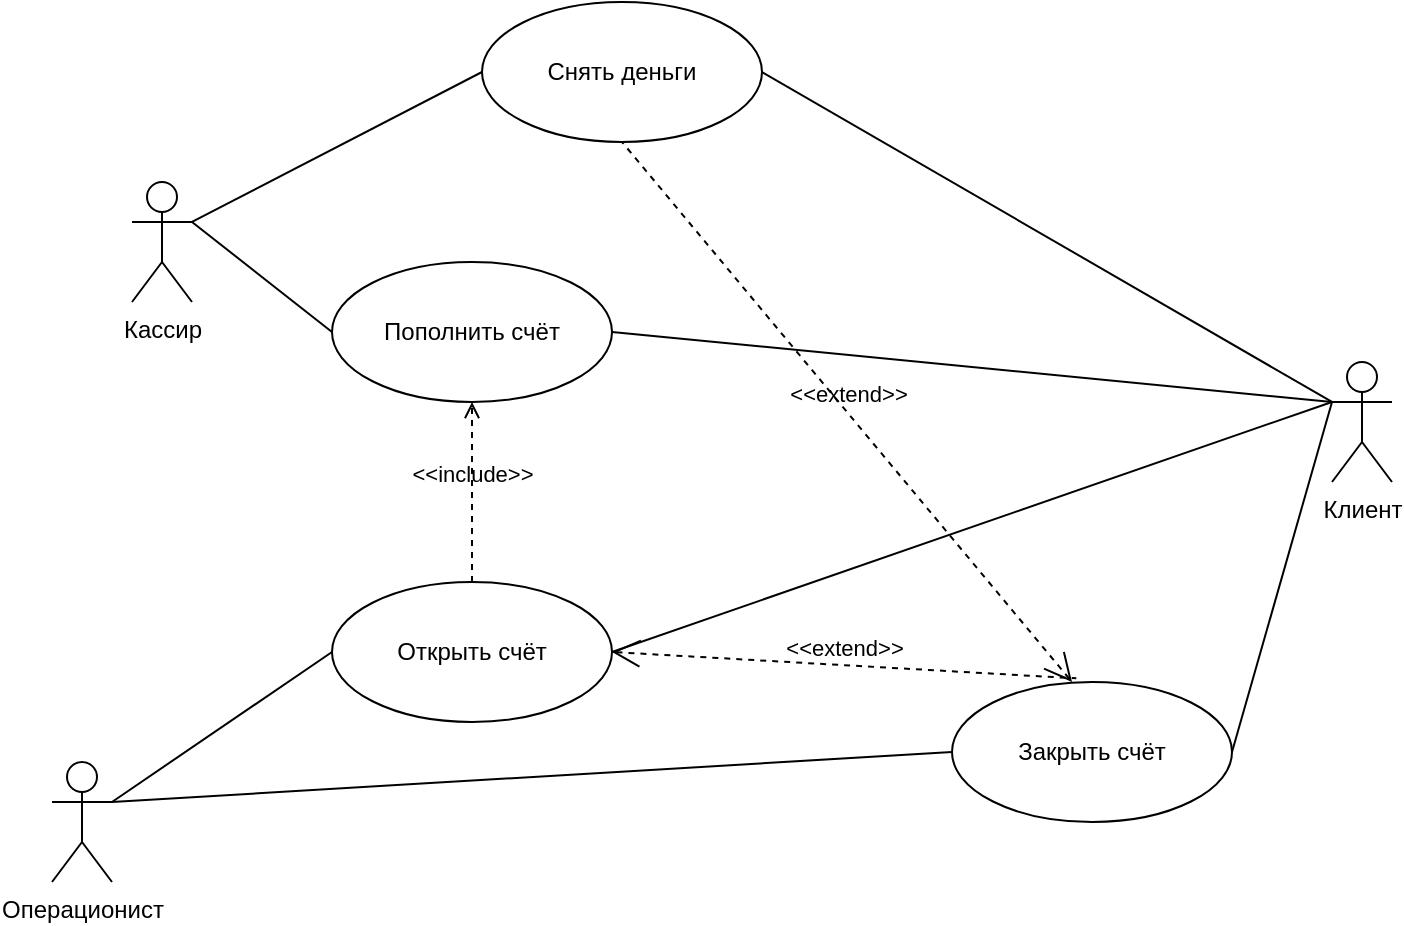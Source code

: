 <mxfile version="26.2.14" pages="11">
  <diagram name="Page-1" id="hVTRzLv5xATGgHfcvqhf">
    <mxGraphModel dx="1050" dy="557" grid="1" gridSize="10" guides="1" tooltips="1" connect="1" arrows="1" fold="1" page="1" pageScale="1" pageWidth="850" pageHeight="1100" math="0" shadow="0">
      <root>
        <mxCell id="0" />
        <mxCell id="1" parent="0" />
        <mxCell id="eteaN5eLSNdNQVzSHatH-1" value="Клиент" style="shape=umlActor;html=1;verticalLabelPosition=bottom;verticalAlign=top;align=center;" vertex="1" parent="1">
          <mxGeometry x="780" y="220" width="30" height="60" as="geometry" />
        </mxCell>
        <mxCell id="eteaN5eLSNdNQVzSHatH-2" value="Кассир" style="shape=umlActor;html=1;verticalLabelPosition=bottom;verticalAlign=top;align=center;" vertex="1" parent="1">
          <mxGeometry x="180" y="130" width="30" height="60" as="geometry" />
        </mxCell>
        <mxCell id="eteaN5eLSNdNQVzSHatH-3" value="Операционист" style="shape=umlActor;html=1;verticalLabelPosition=bottom;verticalAlign=top;align=center;" vertex="1" parent="1">
          <mxGeometry x="140" y="420" width="30" height="60" as="geometry" />
        </mxCell>
        <mxCell id="eteaN5eLSNdNQVzSHatH-6" value="Открыть счёт" style="ellipse;whiteSpace=wrap;html=1;" vertex="1" parent="1">
          <mxGeometry x="280" y="330" width="140" height="70" as="geometry" />
        </mxCell>
        <mxCell id="eteaN5eLSNdNQVzSHatH-7" value="Снять деньги" style="ellipse;whiteSpace=wrap;html=1;" vertex="1" parent="1">
          <mxGeometry x="355" y="40" width="140" height="70" as="geometry" />
        </mxCell>
        <mxCell id="eteaN5eLSNdNQVzSHatH-8" value="Закрыть счёт" style="ellipse;whiteSpace=wrap;html=1;" vertex="1" parent="1">
          <mxGeometry x="590" y="380" width="140" height="70" as="geometry" />
        </mxCell>
        <mxCell id="eteaN5eLSNdNQVzSHatH-9" value="Пополнить счёт" style="ellipse;whiteSpace=wrap;html=1;" vertex="1" parent="1">
          <mxGeometry x="280" y="170" width="140" height="70" as="geometry" />
        </mxCell>
        <mxCell id="eteaN5eLSNdNQVzSHatH-12" value="" style="edgeStyle=none;html=1;endArrow=none;verticalAlign=bottom;rounded=0;entryX=0;entryY=0.5;entryDx=0;entryDy=0;exitX=1;exitY=0.333;exitDx=0;exitDy=0;exitPerimeter=0;" edge="1" parent="1" source="eteaN5eLSNdNQVzSHatH-2" target="eteaN5eLSNdNQVzSHatH-9">
          <mxGeometry width="160" relative="1" as="geometry">
            <mxPoint x="240" y="180" as="sourcePoint" />
            <mxPoint x="400" y="180" as="targetPoint" />
          </mxGeometry>
        </mxCell>
        <mxCell id="eteaN5eLSNdNQVzSHatH-13" value="" style="edgeStyle=none;html=1;endArrow=none;verticalAlign=bottom;rounded=0;exitX=1;exitY=0.333;exitDx=0;exitDy=0;exitPerimeter=0;entryX=0;entryY=0.5;entryDx=0;entryDy=0;" edge="1" parent="1" source="eteaN5eLSNdNQVzSHatH-2" target="eteaN5eLSNdNQVzSHatH-7">
          <mxGeometry width="160" relative="1" as="geometry">
            <mxPoint x="210" y="180" as="sourcePoint" />
            <mxPoint x="370" y="180" as="targetPoint" />
          </mxGeometry>
        </mxCell>
        <mxCell id="eteaN5eLSNdNQVzSHatH-14" value="" style="edgeStyle=none;html=1;endArrow=none;verticalAlign=bottom;rounded=0;exitX=1;exitY=0.333;exitDx=0;exitDy=0;exitPerimeter=0;entryX=0;entryY=0.5;entryDx=0;entryDy=0;" edge="1" parent="1" source="eteaN5eLSNdNQVzSHatH-3" target="eteaN5eLSNdNQVzSHatH-8">
          <mxGeometry width="160" relative="1" as="geometry">
            <mxPoint x="250" y="390" as="sourcePoint" />
            <mxPoint x="410" y="390" as="targetPoint" />
          </mxGeometry>
        </mxCell>
        <mxCell id="eteaN5eLSNdNQVzSHatH-15" value="" style="edgeStyle=none;html=1;endArrow=none;verticalAlign=bottom;rounded=0;exitX=1;exitY=0.333;exitDx=0;exitDy=0;exitPerimeter=0;entryX=0;entryY=0.5;entryDx=0;entryDy=0;" edge="1" parent="1" source="eteaN5eLSNdNQVzSHatH-3" target="eteaN5eLSNdNQVzSHatH-6">
          <mxGeometry width="160" relative="1" as="geometry">
            <mxPoint x="220" y="330" as="sourcePoint" />
            <mxPoint x="380" y="330" as="targetPoint" />
          </mxGeometry>
        </mxCell>
        <mxCell id="eteaN5eLSNdNQVzSHatH-16" value="" style="edgeStyle=none;html=1;endArrow=none;verticalAlign=bottom;rounded=0;entryX=0;entryY=0.333;entryDx=0;entryDy=0;entryPerimeter=0;exitX=1;exitY=0.5;exitDx=0;exitDy=0;" edge="1" parent="1" source="eteaN5eLSNdNQVzSHatH-9" target="eteaN5eLSNdNQVzSHatH-1">
          <mxGeometry width="160" relative="1" as="geometry">
            <mxPoint x="570" y="130" as="sourcePoint" />
            <mxPoint x="730" y="130" as="targetPoint" />
          </mxGeometry>
        </mxCell>
        <mxCell id="eteaN5eLSNdNQVzSHatH-17" value="" style="edgeStyle=none;html=1;endArrow=none;verticalAlign=bottom;rounded=0;entryX=0;entryY=0.333;entryDx=0;entryDy=0;entryPerimeter=0;exitX=1;exitY=0.5;exitDx=0;exitDy=0;" edge="1" parent="1" source="eteaN5eLSNdNQVzSHatH-7" target="eteaN5eLSNdNQVzSHatH-1">
          <mxGeometry width="160" relative="1" as="geometry">
            <mxPoint x="660" y="180" as="sourcePoint" />
            <mxPoint x="820" y="180" as="targetPoint" />
          </mxGeometry>
        </mxCell>
        <mxCell id="eteaN5eLSNdNQVzSHatH-18" value="" style="edgeStyle=none;html=1;endArrow=none;verticalAlign=bottom;rounded=0;entryX=0;entryY=0.333;entryDx=0;entryDy=0;entryPerimeter=0;exitX=1;exitY=0.5;exitDx=0;exitDy=0;" edge="1" parent="1" source="eteaN5eLSNdNQVzSHatH-6" target="eteaN5eLSNdNQVzSHatH-1">
          <mxGeometry width="160" relative="1" as="geometry">
            <mxPoint x="680" y="200" as="sourcePoint" />
            <mxPoint x="840" y="200" as="targetPoint" />
          </mxGeometry>
        </mxCell>
        <mxCell id="eteaN5eLSNdNQVzSHatH-19" value="" style="edgeStyle=none;html=1;endArrow=none;verticalAlign=bottom;rounded=0;exitX=1;exitY=0.5;exitDx=0;exitDy=0;entryX=0;entryY=0.333;entryDx=0;entryDy=0;entryPerimeter=0;" edge="1" parent="1" source="eteaN5eLSNdNQVzSHatH-8" target="eteaN5eLSNdNQVzSHatH-1">
          <mxGeometry width="160" relative="1" as="geometry">
            <mxPoint x="690" y="230" as="sourcePoint" />
            <mxPoint x="670" y="270" as="targetPoint" />
          </mxGeometry>
        </mxCell>
        <mxCell id="eteaN5eLSNdNQVzSHatH-20" value="&amp;lt;&amp;lt;include&amp;gt;&amp;gt;" style="edgeStyle=none;html=1;endArrow=open;verticalAlign=bottom;dashed=1;labelBackgroundColor=none;rounded=0;exitX=0.5;exitY=0;exitDx=0;exitDy=0;entryX=0.5;entryY=1;entryDx=0;entryDy=0;" edge="1" parent="1" source="eteaN5eLSNdNQVzSHatH-6" target="eteaN5eLSNdNQVzSHatH-9">
          <mxGeometry width="160" relative="1" as="geometry">
            <mxPoint x="390" y="270" as="sourcePoint" />
            <mxPoint x="400" y="280" as="targetPoint" />
          </mxGeometry>
        </mxCell>
        <mxCell id="eteaN5eLSNdNQVzSHatH-21" value="&amp;lt;&amp;lt;extend&amp;gt;&amp;gt;" style="edgeStyle=none;html=1;startArrow=open;endArrow=none;startSize=12;verticalAlign=bottom;dashed=1;labelBackgroundColor=none;rounded=0;entryX=0.444;entryY=-0.026;entryDx=0;entryDy=0;entryPerimeter=0;exitX=1;exitY=0.5;exitDx=0;exitDy=0;" edge="1" parent="1" source="eteaN5eLSNdNQVzSHatH-6" target="eteaN5eLSNdNQVzSHatH-8">
          <mxGeometry width="160" relative="1" as="geometry">
            <mxPoint x="190" y="520" as="sourcePoint" />
            <mxPoint x="350" y="520" as="targetPoint" />
          </mxGeometry>
        </mxCell>
        <mxCell id="eteaN5eLSNdNQVzSHatH-24" value="&amp;lt;&amp;lt;extend&amp;gt;&amp;gt;" style="edgeStyle=none;html=1;startArrow=open;endArrow=none;startSize=12;verticalAlign=bottom;dashed=1;labelBackgroundColor=none;rounded=0;entryX=0.5;entryY=1;entryDx=0;entryDy=0;" edge="1" parent="1" target="eteaN5eLSNdNQVzSHatH-7">
          <mxGeometry width="160" relative="1" as="geometry">
            <mxPoint x="650" y="380" as="sourcePoint" />
            <mxPoint x="260" y="320" as="targetPoint" />
          </mxGeometry>
        </mxCell>
      </root>
    </mxGraphModel>
  </diagram>
  <diagram id="4z6O7B-ABZzCinDjo-oq" name="Page-2">
    <mxGraphModel dx="1235" dy="655" grid="1" gridSize="10" guides="1" tooltips="1" connect="1" arrows="1" fold="1" page="1" pageScale="1" pageWidth="850" pageHeight="1100" math="0" shadow="0">
      <root>
        <mxCell id="0" />
        <mxCell id="1" parent="0" />
        <mxCell id="cMV4Djp9TbRun8GZ2f_V-1" value="Пользователь" style="shape=umlActor;verticalLabelPosition=bottom;verticalAlign=top;html=1;outlineConnect=0;" vertex="1" parent="1">
          <mxGeometry x="120" y="210" width="30" height="60" as="geometry" />
        </mxCell>
        <mxCell id="cMV4Djp9TbRun8GZ2f_V-3" value="Система" style="shape=umlActor;verticalLabelPosition=bottom;verticalAlign=top;html=1;outlineConnect=0;" vertex="1" parent="1">
          <mxGeometry x="610" y="20" width="30" height="60" as="geometry" />
        </mxCell>
        <mxCell id="ao9etL-KqHR15yhCjYwn-1" value="Узнать курс" style="ellipse;whiteSpace=wrap;html=1;" vertex="1" parent="1">
          <mxGeometry x="330" y="110" width="120" height="80" as="geometry" />
        </mxCell>
        <mxCell id="ao9etL-KqHR15yhCjYwn-2" value="Кассир/операционист" style="shape=umlActor;verticalLabelPosition=bottom;verticalAlign=top;html=1;outlineConnect=0;" vertex="1" parent="1">
          <mxGeometry x="590" y="400" width="30" height="60" as="geometry" />
        </mxCell>
        <mxCell id="ao9etL-KqHR15yhCjYwn-8" value="Внести номер отправления" style="ellipse;whiteSpace=wrap;html=1;" vertex="1" parent="1">
          <mxGeometry x="330" y="210" width="120" height="80" as="geometry" />
        </mxCell>
        <mxCell id="qw9H3iCsL5rdNUnisRdr-1" value="Пополнить счёт" style="ellipse;whiteSpace=wrap;html=1;" vertex="1" parent="1">
          <mxGeometry x="330" y="330" width="120" height="80" as="geometry" />
        </mxCell>
        <mxCell id="qw9H3iCsL5rdNUnisRdr-8" value="Получение денег" style="ellipse;whiteSpace=wrap;html=1;" vertex="1" parent="1">
          <mxGeometry x="180" y="500" width="120" height="80" as="geometry" />
        </mxCell>
        <mxCell id="qdTQ0f_NSPTUlkgjlRXM-1" value="Открытие счёта" style="ellipse;whiteSpace=wrap;html=1;" vertex="1" parent="1">
          <mxGeometry x="330" y="460" width="120" height="80" as="geometry" />
        </mxCell>
        <mxCell id="qdTQ0f_NSPTUlkgjlRXM-2" value="Аналитика переводов" style="ellipse;whiteSpace=wrap;html=1;" vertex="1" parent="1">
          <mxGeometry x="550" y="190" width="120" height="80" as="geometry" />
        </mxCell>
        <mxCell id="qdTQ0f_NSPTUlkgjlRXM-3" value="Программа лояльности" style="ellipse;whiteSpace=wrap;html=1;" vertex="1" parent="1">
          <mxGeometry x="460" y="60" width="120" height="80" as="geometry" />
        </mxCell>
        <mxCell id="qdTQ0f_NSPTUlkgjlRXM-5" value="" style="endArrow=none;html=1;rounded=0;exitX=1;exitY=0.333;exitDx=0;exitDy=0;exitPerimeter=0;entryX=0.5;entryY=1;entryDx=0;entryDy=0;" edge="1" parent="1" source="cMV4Djp9TbRun8GZ2f_V-1" target="2rGYPcqEA7XPJ2muAZdr-6">
          <mxGeometry width="50" height="50" relative="1" as="geometry">
            <mxPoint x="380" y="350" as="sourcePoint" />
            <mxPoint x="430" y="300" as="targetPoint" />
          </mxGeometry>
        </mxCell>
        <mxCell id="qdTQ0f_NSPTUlkgjlRXM-7" value="" style="endArrow=none;html=1;rounded=0;exitX=1;exitY=0.333;exitDx=0;exitDy=0;exitPerimeter=0;entryX=0;entryY=0.5;entryDx=0;entryDy=0;" edge="1" parent="1" source="cMV4Djp9TbRun8GZ2f_V-1" target="qw9H3iCsL5rdNUnisRdr-1">
          <mxGeometry width="50" height="50" relative="1" as="geometry">
            <mxPoint x="160" y="230" as="sourcePoint" />
            <mxPoint x="430" y="300" as="targetPoint" />
          </mxGeometry>
        </mxCell>
        <mxCell id="qdTQ0f_NSPTUlkgjlRXM-8" value="" style="endArrow=none;html=1;rounded=0;exitX=1;exitY=0.333;exitDx=0;exitDy=0;exitPerimeter=0;entryX=0;entryY=0.5;entryDx=0;entryDy=0;" edge="1" parent="1" source="cMV4Djp9TbRun8GZ2f_V-1" target="qdTQ0f_NSPTUlkgjlRXM-1">
          <mxGeometry width="50" height="50" relative="1" as="geometry">
            <mxPoint x="380" y="350" as="sourcePoint" />
            <mxPoint x="430" y="300" as="targetPoint" />
          </mxGeometry>
        </mxCell>
        <mxCell id="qdTQ0f_NSPTUlkgjlRXM-9" value="" style="endArrow=none;html=1;rounded=0;exitX=1;exitY=0.333;exitDx=0;exitDy=0;exitPerimeter=0;" edge="1" parent="1" source="cMV4Djp9TbRun8GZ2f_V-1" target="qw9H3iCsL5rdNUnisRdr-8">
          <mxGeometry width="50" height="50" relative="1" as="geometry">
            <mxPoint x="70" y="500" as="sourcePoint" />
            <mxPoint x="120" y="450" as="targetPoint" />
          </mxGeometry>
        </mxCell>
        <mxCell id="qdTQ0f_NSPTUlkgjlRXM-13" value="" style="endArrow=none;html=1;rounded=0;exitX=1;exitY=0.5;exitDx=0;exitDy=0;entryX=0;entryY=0.333;entryDx=0;entryDy=0;entryPerimeter=0;" edge="1" parent="1" source="qw9H3iCsL5rdNUnisRdr-1" target="ao9etL-KqHR15yhCjYwn-2">
          <mxGeometry width="50" height="50" relative="1" as="geometry">
            <mxPoint x="520" y="570" as="sourcePoint" />
            <mxPoint x="570" y="520" as="targetPoint" />
          </mxGeometry>
        </mxCell>
        <mxCell id="qdTQ0f_NSPTUlkgjlRXM-14" value="" style="endArrow=none;html=1;rounded=0;exitX=1;exitY=0.5;exitDx=0;exitDy=0;entryX=0;entryY=0.333;entryDx=0;entryDy=0;entryPerimeter=0;" edge="1" parent="1" source="qdTQ0f_NSPTUlkgjlRXM-1" target="ao9etL-KqHR15yhCjYwn-2">
          <mxGeometry width="50" height="50" relative="1" as="geometry">
            <mxPoint x="530" y="580" as="sourcePoint" />
            <mxPoint x="580" y="530" as="targetPoint" />
          </mxGeometry>
        </mxCell>
        <mxCell id="qdTQ0f_NSPTUlkgjlRXM-15" value="" style="endArrow=none;html=1;rounded=0;exitX=1;exitY=0.5;exitDx=0;exitDy=0;entryX=0;entryY=0.333;entryDx=0;entryDy=0;entryPerimeter=0;" edge="1" parent="1" source="qw9H3iCsL5rdNUnisRdr-8" target="ao9etL-KqHR15yhCjYwn-2">
          <mxGeometry width="50" height="50" relative="1" as="geometry">
            <mxPoint x="520" y="600" as="sourcePoint" />
            <mxPoint x="570" y="550" as="targetPoint" />
            <Array as="points">
              <mxPoint x="480" y="570" />
            </Array>
          </mxGeometry>
        </mxCell>
        <mxCell id="qdTQ0f_NSPTUlkgjlRXM-16" value="" style="endArrow=none;html=1;rounded=0;entryX=0;entryY=0.333;entryDx=0;entryDy=0;entryPerimeter=0;exitX=0.5;exitY=0;exitDx=0;exitDy=0;" edge="1" parent="1" source="qdTQ0f_NSPTUlkgjlRXM-2" target="cMV4Djp9TbRun8GZ2f_V-3">
          <mxGeometry width="50" height="50" relative="1" as="geometry">
            <mxPoint x="380" y="350" as="sourcePoint" />
            <mxPoint x="430" y="300" as="targetPoint" />
          </mxGeometry>
        </mxCell>
        <mxCell id="2rGYPcqEA7XPJ2muAZdr-1" value="&amp;lt;&amp;lt;extend&amp;gt;&amp;gt;" style="html=1;verticalAlign=bottom;labelBackgroundColor=none;endArrow=open;endFill=0;dashed=1;rounded=0;exitX=0;exitY=0.5;exitDx=0;exitDy=0;entryX=1;entryY=0.5;entryDx=0;entryDy=0;" edge="1" parent="1" source="qdTQ0f_NSPTUlkgjlRXM-2" target="ao9etL-KqHR15yhCjYwn-1">
          <mxGeometry width="160" relative="1" as="geometry">
            <mxPoint x="690" y="159.41" as="sourcePoint" />
            <mxPoint x="850" y="159.41" as="targetPoint" />
          </mxGeometry>
        </mxCell>
        <mxCell id="2rGYPcqEA7XPJ2muAZdr-2" value="&amp;lt;&amp;lt;extend&amp;gt;&amp;gt;" style="html=1;verticalAlign=bottom;labelBackgroundColor=none;endArrow=open;endFill=0;dashed=1;rounded=0;entryX=0.5;entryY=0;entryDx=0;entryDy=0;exitX=0.5;exitY=1;exitDx=0;exitDy=0;" edge="1" parent="1" source="qw9H3iCsL5rdNUnisRdr-1" target="qdTQ0f_NSPTUlkgjlRXM-1">
          <mxGeometry width="160" relative="1" as="geometry">
            <mxPoint x="480" y="420" as="sourcePoint" />
            <mxPoint x="760" y="360" as="targetPoint" />
          </mxGeometry>
        </mxCell>
        <mxCell id="2rGYPcqEA7XPJ2muAZdr-4" value="&amp;lt;&amp;lt;extend&amp;gt;&amp;gt;" style="html=1;verticalAlign=bottom;labelBackgroundColor=none;endArrow=open;endFill=0;dashed=1;rounded=0;exitX=0.5;exitY=0;exitDx=0;exitDy=0;entryX=0.5;entryY=1;entryDx=0;entryDy=0;" edge="1" parent="1" source="qw9H3iCsL5rdNUnisRdr-1" target="ao9etL-KqHR15yhCjYwn-8">
          <mxGeometry width="160" relative="1" as="geometry">
            <mxPoint x="510" y="310" as="sourcePoint" />
            <mxPoint x="520" y="320" as="targetPoint" />
          </mxGeometry>
        </mxCell>
        <mxCell id="2rGYPcqEA7XPJ2muAZdr-6" value="Отправить перевод" style="ellipse;whiteSpace=wrap;html=1;" vertex="1" parent="1">
          <mxGeometry x="110" y="60" width="120" height="80" as="geometry" />
        </mxCell>
        <mxCell id="2rGYPcqEA7XPJ2muAZdr-9" value="&amp;lt;&amp;lt;include&amp;gt;&amp;gt;" style="html=1;verticalAlign=bottom;labelBackgroundColor=none;endArrow=open;endFill=0;dashed=1;rounded=0;exitX=1;exitY=0.5;exitDx=0;exitDy=0;entryX=0;entryY=0.5;entryDx=0;entryDy=0;" edge="1" parent="1" source="2rGYPcqEA7XPJ2muAZdr-6" target="qdTQ0f_NSPTUlkgjlRXM-3">
          <mxGeometry width="160" relative="1" as="geometry">
            <mxPoint x="210" y="40" as="sourcePoint" />
            <mxPoint x="370" y="40" as="targetPoint" />
          </mxGeometry>
        </mxCell>
        <mxCell id="2rGYPcqEA7XPJ2muAZdr-10" value="&amp;lt;&amp;lt;include&amp;gt;&amp;gt;" style="html=1;verticalAlign=bottom;labelBackgroundColor=none;endArrow=open;endFill=0;dashed=1;rounded=0;exitX=1;exitY=0.5;exitDx=0;exitDy=0;entryX=0;entryY=0.5;entryDx=0;entryDy=0;" edge="1" parent="1" source="2rGYPcqEA7XPJ2muAZdr-6" target="ao9etL-KqHR15yhCjYwn-1">
          <mxGeometry width="160" relative="1" as="geometry">
            <mxPoint x="230" y="150" as="sourcePoint" />
            <mxPoint x="390" y="150" as="targetPoint" />
          </mxGeometry>
        </mxCell>
        <mxCell id="2rGYPcqEA7XPJ2muAZdr-11" value="&amp;lt;&amp;lt;include&amp;gt;&amp;gt;" style="html=1;verticalAlign=bottom;labelBackgroundColor=none;endArrow=open;endFill=0;dashed=1;rounded=0;exitX=1;exitY=0.5;exitDx=0;exitDy=0;entryX=0;entryY=0.5;entryDx=0;entryDy=0;" edge="1" parent="1" source="2rGYPcqEA7XPJ2muAZdr-6" target="ao9etL-KqHR15yhCjYwn-8">
          <mxGeometry width="160" relative="1" as="geometry">
            <mxPoint x="230" y="190" as="sourcePoint" />
            <mxPoint x="390" y="190" as="targetPoint" />
          </mxGeometry>
        </mxCell>
        <mxCell id="2rGYPcqEA7XPJ2muAZdr-13" value="&amp;lt;&amp;lt;include&amp;gt;&amp;gt;" style="html=1;verticalAlign=bottom;labelBackgroundColor=none;endArrow=open;endFill=0;dashed=1;rounded=0;exitX=1;exitY=0;exitDx=0;exitDy=0;entryX=0;entryY=0.5;entryDx=0;entryDy=0;" edge="1" parent="1" source="qw9H3iCsL5rdNUnisRdr-8" target="qdTQ0f_NSPTUlkgjlRXM-1">
          <mxGeometry width="160" relative="1" as="geometry">
            <mxPoint x="120" y="450" as="sourcePoint" />
            <mxPoint x="250" y="440" as="targetPoint" />
          </mxGeometry>
        </mxCell>
        <mxCell id="2rGYPcqEA7XPJ2muAZdr-15" value="" style="endArrow=none;html=1;rounded=0;exitX=1;exitY=0.5;exitDx=0;exitDy=0;" edge="1" parent="1" source="2rGYPcqEA7XPJ2muAZdr-6">
          <mxGeometry width="50" height="50" relative="1" as="geometry">
            <mxPoint x="90" y="70" as="sourcePoint" />
            <mxPoint x="610" y="40" as="targetPoint" />
            <Array as="points">
              <mxPoint x="370" y="30" />
            </Array>
          </mxGeometry>
        </mxCell>
      </root>
    </mxGraphModel>
  </diagram>
  <diagram id="GUxVZ23idSYKj0tGGE_T" name="Page-3">
    <mxGraphModel dx="1050" dy="557" grid="1" gridSize="10" guides="1" tooltips="1" connect="1" arrows="1" fold="1" page="1" pageScale="1" pageWidth="850" pageHeight="1100" math="0" shadow="0">
      <root>
        <mxCell id="0" />
        <mxCell id="1" parent="0" />
        <mxCell id="MMcvJnC71LRH2o4_4cMY-4" style="edgeStyle=orthogonalEdgeStyle;rounded=0;orthogonalLoop=1;jettySize=auto;html=1;exitX=0.5;exitY=1;exitDx=0;exitDy=0;entryX=0.5;entryY=0;entryDx=0;entryDy=0;" edge="1" parent="1" source="MMcvJnC71LRH2o4_4cMY-1" target="MMcvJnC71LRH2o4_4cMY-2">
          <mxGeometry relative="1" as="geometry" />
        </mxCell>
        <mxCell id="MMcvJnC71LRH2o4_4cMY-1" value="Начало программы" style="ellipse;whiteSpace=wrap;html=1;" vertex="1" parent="1">
          <mxGeometry x="110" y="20" width="120" height="80" as="geometry" />
        </mxCell>
        <mxCell id="MMcvJnC71LRH2o4_4cMY-5" style="edgeStyle=orthogonalEdgeStyle;rounded=0;orthogonalLoop=1;jettySize=auto;html=1;exitX=0.5;exitY=1;exitDx=0;exitDy=0;entryX=0.5;entryY=0;entryDx=0;entryDy=0;" edge="1" parent="1" source="MMcvJnC71LRH2o4_4cMY-2" target="MMcvJnC71LRH2o4_4cMY-3">
          <mxGeometry relative="1" as="geometry" />
        </mxCell>
        <mxCell id="MMcvJnC71LRH2o4_4cMY-2" value="Ввод необходимых данных" style="shape=parallelogram;perimeter=parallelogramPerimeter;whiteSpace=wrap;html=1;fixedSize=1;" vertex="1" parent="1">
          <mxGeometry x="95" y="140" width="150" height="80" as="geometry" />
        </mxCell>
        <mxCell id="MMcvJnC71LRH2o4_4cMY-7" style="edgeStyle=orthogonalEdgeStyle;rounded=0;orthogonalLoop=1;jettySize=auto;html=1;exitX=0.5;exitY=1;exitDx=0;exitDy=0;" edge="1" parent="1" source="MMcvJnC71LRH2o4_4cMY-3" target="MMcvJnC71LRH2o4_4cMY-6">
          <mxGeometry relative="1" as="geometry" />
        </mxCell>
        <mxCell id="MMcvJnC71LRH2o4_4cMY-3" value="&lt;span style=&quot;font-family: berkeleyMono, &amp;quot;berkeleyMono Fallback&amp;quot;, ui-monospace, SFMono-Regular, monospace; font-size: 14px; text-align: right; white-space-collapse: preserve;&quot;&gt;&lt;font style=&quot;color: rgb(0, 0, 0);&quot;&gt;Минимизация критерия плавности профиля&lt;/font&gt;&lt;/span&gt;" style="shape=parallelogram;perimeter=parallelogramPerimeter;whiteSpace=wrap;html=1;fixedSize=1;" vertex="1" parent="1">
          <mxGeometry x="90" y="250" width="160" height="80" as="geometry" />
        </mxCell>
        <mxCell id="MMcvJnC71LRH2o4_4cMY-10" style="edgeStyle=orthogonalEdgeStyle;rounded=0;orthogonalLoop=1;jettySize=auto;html=1;exitX=0.5;exitY=1;exitDx=0;exitDy=0;entryX=0.5;entryY=0;entryDx=0;entryDy=0;" edge="1" parent="1" source="MMcvJnC71LRH2o4_4cMY-6" target="MMcvJnC71LRH2o4_4cMY-8">
          <mxGeometry relative="1" as="geometry" />
        </mxCell>
        <mxCell id="MMcvJnC71LRH2o4_4cMY-6" value="&lt;span style=&quot;font-family: berkeleyMono, &amp;quot;berkeleyMono Fallback&amp;quot;, ui-monospace, SFMono-Regular, monospace; font-size: 14px; text-align: right; white-space-collapse: preserve;&quot;&gt;&lt;font style=&quot;color: rgb(0, 0, 0);&quot;&gt;Расчет точек поворота xₘ&lt;/font&gt;&lt;/span&gt;" style="shape=parallelogram;perimeter=parallelogramPerimeter;whiteSpace=wrap;html=1;fixedSize=1;" vertex="1" parent="1">
          <mxGeometry x="90" y="360" width="160" height="80" as="geometry" />
        </mxCell>
        <mxCell id="MMcvJnC71LRH2o4_4cMY-12" style="edgeStyle=orthogonalEdgeStyle;rounded=0;orthogonalLoop=1;jettySize=auto;html=1;exitX=0.5;exitY=1;exitDx=0;exitDy=0;entryX=0.5;entryY=0;entryDx=0;entryDy=0;" edge="1" parent="1" source="MMcvJnC71LRH2o4_4cMY-8" target="MMcvJnC71LRH2o4_4cMY-11">
          <mxGeometry relative="1" as="geometry" />
        </mxCell>
        <mxCell id="MMcvJnC71LRH2o4_4cMY-8" value="&lt;font&gt;&lt;span style=&quot;box-sizing: border-box; border: 0px solid rgb(229, 231, 235); scrollbar-color: auto; scrollbar-width: auto; --tw-border-spacing-x: 0; --tw-border-spacing-y: 0; --tw-translate-x: 0; --tw-translate-y: 0; --tw-rotate: 0; --tw-skew-x: 0; --tw-skew-y: 0; --tw-scale-x: 1; --tw-scale-y: 1; --tw-pan-x: ; --tw-pan-y: ; --tw-pinch-zoom: ; --tw-scroll-snap-strictness: proximity; --tw-gradient-from-position: ; --tw-gradient-via-position: ; --tw-gradient-to-position: ; --tw-ordinal: ; --tw-slashed-zero: ; --tw-numeric-figure: ; --tw-numeric-spacing: ; --tw-numeric-fraction: ; --tw-ring-inset: ; --tw-ring-offset-width: 0px; --tw-ring-offset-color: light-dark(#fff, #000000); --tw-ring-color: rgb(59 130 246/0.5); --tw-ring-offset-shadow: 0 0 #0000; --tw-ring-shadow: 0 0 #0000; --tw-shadow: 0 0 #0000; --tw-shadow-colored: 0 0 #0000; --tw-blur: ; --tw-brightness: ; --tw-contrast: ; --tw-grayscale: ; --tw-hue-rotate: ; --tw-invert: ; --tw-saturate: ; --tw-sepia: ; --tw-drop-shadow: ; --tw-backdrop-blur: ; --tw-backdrop-brightness: ; --tw-backdrop-contrast: ; --tw-backdrop-grayscale: ; --tw-backdrop-hue-rotate: ; --tw-backdrop-invert: ; --tw-backdrop-opacity: ; --tw-backdrop-saturate: ; --tw-backdrop-sepia: ; --tw-contain-size: ; --tw-contain-layout: ; --tw-contain-paint: ; --tw-contain-style: ; user-select: none; font-family: berkeleyMono, &amp;quot;berkeleyMono Fallback&amp;quot;, ui-monospace, SFMono-Regular, monospace; white-space-collapse: preserve; background-color: transparent; opacity: 1; line-height: 1.429; flex-shrink: 0; padding: 8px; text-align: right;&quot;&gt;&lt;font style=&quot;color: rgb(0, 0, 0);&quot;&gt;Построение профиля показателя&lt;/font&gt;&lt;/span&gt;&lt;span style=&quot;font-family: berkeleyMono, &amp;quot;berkeleyMono Fallback&amp;quot;, ui-monospace, SFMono-Regular, monospace; text-align: right; white-space-collapse: preserve;&quot;&gt;&lt;font style=&quot;color: rgb(0, 0, 0);&quot;&gt;преломления n(x)&lt;/font&gt;&lt;/span&gt;&lt;/font&gt;" style="shape=parallelogram;perimeter=parallelogramPerimeter;whiteSpace=wrap;html=1;fixedSize=1;" vertex="1" parent="1">
          <mxGeometry x="353.75" y="40" width="170" height="80" as="geometry" />
        </mxCell>
        <mxCell id="MMcvJnC71LRH2o4_4cMY-14" style="edgeStyle=orthogonalEdgeStyle;rounded=0;orthogonalLoop=1;jettySize=auto;html=1;exitX=0.5;exitY=1;exitDx=0;exitDy=0;" edge="1" parent="1" source="MMcvJnC71LRH2o4_4cMY-11" target="MMcvJnC71LRH2o4_4cMY-13">
          <mxGeometry relative="1" as="geometry" />
        </mxCell>
        <mxCell id="MMcvJnC71LRH2o4_4cMY-11" value="&lt;span style=&quot;font-family: berkeleyMono, &amp;quot;berkeleyMono Fallback&amp;quot;, ui-monospace, SFMono-Regular, monospace; font-size: 14px; text-align: right; white-space-collapse: preserve;&quot;&gt;&lt;font style=&quot;color: rgb(0, 0, 0);&quot;&gt;Отображение результатов:&lt;/font&gt;&lt;/span&gt;" style="shape=parallelogram;perimeter=parallelogramPerimeter;whiteSpace=wrap;html=1;fixedSize=1;" vertex="1" parent="1">
          <mxGeometry x="360" y="160" width="157.5" height="90" as="geometry" />
        </mxCell>
        <mxCell id="MMcvJnC71LRH2o4_4cMY-16" style="edgeStyle=orthogonalEdgeStyle;rounded=0;orthogonalLoop=1;jettySize=auto;html=1;exitX=0.5;exitY=1;exitDx=0;exitDy=0;" edge="1" parent="1" source="MMcvJnC71LRH2o4_4cMY-13" target="MMcvJnC71LRH2o4_4cMY-15">
          <mxGeometry relative="1" as="geometry" />
        </mxCell>
        <mxCell id="MMcvJnC71LRH2o4_4cMY-13" value="&lt;span style=&quot;font-family: berkeleyMono, &amp;quot;berkeleyMono Fallback&amp;quot;, ui-monospace, SFMono-Regular, monospace; font-size: 14px; text-align: right; white-space-collapse: preserve;&quot;&gt;&lt;font style=&quot;color: rgb(0, 0, 0);&quot;&gt;Построение графика:&lt;/font&gt;&lt;/span&gt;" style="shape=parallelogram;perimeter=parallelogramPerimeter;whiteSpace=wrap;html=1;fixedSize=1;" vertex="1" parent="1">
          <mxGeometry x="361.25" y="300" width="155" height="80" as="geometry" />
        </mxCell>
        <mxCell id="MMcvJnC71LRH2o4_4cMY-15" value="Конец программы" style="ellipse;whiteSpace=wrap;html=1;" vertex="1" parent="1">
          <mxGeometry x="379" y="410" width="120" height="80" as="geometry" />
        </mxCell>
      </root>
    </mxGraphModel>
  </diagram>
  <diagram id="ZxQD-DrEhmpj9K5yMYeZ" name="Page-4">
    <mxGraphModel dx="1235" dy="655" grid="1" gridSize="10" guides="1" tooltips="1" connect="1" arrows="1" fold="1" page="1" pageScale="1" pageWidth="850" pageHeight="1100" math="0" shadow="0">
      <root>
        <mxCell id="0" />
        <mxCell id="1" parent="0" />
        <mxCell id="QG0MFOFq4gW3zZmaX_aA-1" value="Пользователь" style="shape=umlActor;verticalLabelPosition=bottom;verticalAlign=top;html=1;" vertex="1" parent="1">
          <mxGeometry x="705" y="420" width="30" height="60" as="geometry" />
        </mxCell>
        <mxCell id="QG0MFOFq4gW3zZmaX_aA-2" value="Карта" style="ellipse;shape=umlEntity;whiteSpace=wrap;html=1;" vertex="1" parent="1">
          <mxGeometry x="500" y="150" width="80" height="80" as="geometry" />
        </mxCell>
        <mxCell id="QG0MFOFq4gW3zZmaX_aA-3" value="Счёт" style="ellipse;shape=umlEntity;whiteSpace=wrap;html=1;" vertex="1" parent="1">
          <mxGeometry x="80" y="280" width="80" height="80" as="geometry" />
        </mxCell>
        <mxCell id="QG0MFOFq4gW3zZmaX_aA-4" value="Перевод" style="ellipse;shape=umlEntity;whiteSpace=wrap;html=1;" vertex="1" parent="1">
          <mxGeometry x="385" y="240" width="80" height="80" as="geometry" />
        </mxCell>
        <mxCell id="QG0MFOFq4gW3zZmaX_aA-5" value="Баллы лояльности" style="ellipse;shape=umlEntity;whiteSpace=wrap;html=1;" vertex="1" parent="1">
          <mxGeometry x="610" y="100" width="80" height="80" as="geometry" />
        </mxCell>
        <mxCell id="QG0MFOFq4gW3zZmaX_aA-6" value="&lt;span style=&quot;font-family: fkGroteskNeue, &amp;quot;fkGroteskNeue Fallback&amp;quot;, ui-sans-serif, system-ui, -apple-system, BlinkMacSystemFont, &amp;quot;Segoe UI&amp;quot;, Roboto, &amp;quot;Helvetica Neue&amp;quot;, Arial, &amp;quot;Noto Sans&amp;quot;, sans-serif, &amp;quot;Apple Color Emoji&amp;quot;, &amp;quot;Segoe UI Emoji&amp;quot;, &amp;quot;Segoe UI Symbol&amp;quot;, &amp;quot;Noto Color Emoji&amp;quot;; font-size: 16px; text-align: left;&quot;&gt;&lt;font style=&quot;color: rgb(0, 0, 0);&quot;&gt;Личный кабинет клиента&lt;/font&gt;&lt;/span&gt;" style="shape=umlBoundary;whiteSpace=wrap;html=1;" vertex="1" parent="1">
          <mxGeometry x="375" y="10" width="100" height="80" as="geometry" />
        </mxCell>
        <mxCell id="QG0MFOFq4gW3zZmaX_aA-7" value="Поисковая система" style="shape=umlBoundary;whiteSpace=wrap;html=1;" vertex="1" parent="1">
          <mxGeometry x="705" y="10" width="100" height="80" as="geometry" />
        </mxCell>
        <mxCell id="QG0MFOFq4gW3zZmaX_aA-8" value="Контролер перевода" style="ellipse;shape=umlControl;whiteSpace=wrap;html=1;" vertex="1" parent="1">
          <mxGeometry x="50" y="160" width="70" height="80" as="geometry" />
        </mxCell>
        <mxCell id="QG0MFOFq4gW3zZmaX_aA-9" value="Контролер счёта" style="ellipse;shape=umlControl;whiteSpace=wrap;html=1;" vertex="1" parent="1">
          <mxGeometry x="260" width="70" height="80" as="geometry" />
        </mxCell>
        <mxCell id="QG0MFOFq4gW3zZmaX_aA-10" value="Контролер программы лояльности" style="ellipse;shape=umlControl;whiteSpace=wrap;html=1;" vertex="1" parent="1">
          <mxGeometry x="10" y="50" width="70" height="80" as="geometry" />
        </mxCell>
        <mxCell id="QG0MFOFq4gW3zZmaX_aA-11" value="Контролер аналитики" style="ellipse;shape=umlControl;whiteSpace=wrap;html=1;" vertex="1" parent="1">
          <mxGeometry x="110" y="10" width="70" height="80" as="geometry" />
        </mxCell>
        <mxCell id="QG0MFOFq4gW3zZmaX_aA-36" value="" style="endArrow=open;endSize=12;dashed=1;html=1;rounded=0;entryX=0.53;entryY=1.035;entryDx=0;entryDy=0;entryPerimeter=0;exitX=0.334;exitY=0.111;exitDx=0;exitDy=0;exitPerimeter=0;" edge="1" parent="1" source="QG0MFOFq4gW3zZmaX_aA-50" target="QG0MFOFq4gW3zZmaX_aA-9">
          <mxGeometry width="160" relative="1" as="geometry">
            <mxPoint x="256" y="120" as="sourcePoint" />
            <mxPoint x="510" y="50" as="targetPoint" />
          </mxGeometry>
        </mxCell>
        <mxCell id="QG0MFOFq4gW3zZmaX_aA-37" value="" style="endArrow=open;endSize=12;dashed=1;html=1;rounded=0;exitX=0.199;exitY=0.229;exitDx=0;exitDy=0;exitPerimeter=0;" edge="1" parent="1" source="QG0MFOFq4gW3zZmaX_aA-50" target="QG0MFOFq4gW3zZmaX_aA-11">
          <mxGeometry width="160" relative="1" as="geometry">
            <mxPoint x="230" y="120" as="sourcePoint" />
            <mxPoint x="340" y="110" as="targetPoint" />
          </mxGeometry>
        </mxCell>
        <mxCell id="QG0MFOFq4gW3zZmaX_aA-38" value="" style="endArrow=open;endSize=12;dashed=1;html=1;rounded=0;entryX=1.024;entryY=0.596;entryDx=0;entryDy=0;entryPerimeter=0;exitX=-0.016;exitY=0.429;exitDx=0;exitDy=0;exitPerimeter=0;" edge="1" parent="1" source="QG0MFOFq4gW3zZmaX_aA-50" target="QG0MFOFq4gW3zZmaX_aA-10">
          <mxGeometry width="160" relative="1" as="geometry">
            <mxPoint x="200" y="157" as="sourcePoint" />
            <mxPoint x="330" y="210" as="targetPoint" />
          </mxGeometry>
        </mxCell>
        <mxCell id="QG0MFOFq4gW3zZmaX_aA-39" value="" style="endArrow=open;endSize=12;dashed=1;html=1;rounded=0;entryX=1.031;entryY=0.551;entryDx=0;entryDy=0;entryPerimeter=0;exitX=-0.003;exitY=0.629;exitDx=0;exitDy=0;exitPerimeter=0;" edge="1" parent="1" source="QG0MFOFq4gW3zZmaX_aA-50" target="QG0MFOFq4gW3zZmaX_aA-8">
          <mxGeometry width="160" relative="1" as="geometry">
            <mxPoint x="200" y="190" as="sourcePoint" />
            <mxPoint x="330" y="210" as="targetPoint" />
          </mxGeometry>
        </mxCell>
        <mxCell id="QG0MFOFq4gW3zZmaX_aA-40" value="" style="endArrow=open;html=1;endSize=12;startArrow=none;startSize=14;startFill=0;edgeStyle=orthogonalEdgeStyle;align=left;verticalAlign=bottom;rounded=0;entryX=1;entryY=0.5;entryDx=0;entryDy=0;exitX=0;exitY=0.333;exitDx=0;exitDy=0;exitPerimeter=0;" edge="1" parent="1" source="QG0MFOFq4gW3zZmaX_aA-1" target="QG0MFOFq4gW3zZmaX_aA-3">
          <mxGeometry x="-1" y="3" relative="1" as="geometry">
            <mxPoint x="330" y="410" as="sourcePoint" />
            <mxPoint x="490" y="410" as="targetPoint" />
            <Array as="points">
              <mxPoint x="433" y="470" />
              <mxPoint x="433" y="400" />
              <mxPoint x="160" y="400" />
            </Array>
          </mxGeometry>
        </mxCell>
        <mxCell id="QG0MFOFq4gW3zZmaX_aA-41" value="" style="endArrow=open;html=1;endSize=12;startArrow=none;startSize=14;startFill=0;edgeStyle=orthogonalEdgeStyle;align=left;verticalAlign=bottom;rounded=0;entryX=0.5;entryY=1;entryDx=0;entryDy=0;exitX=0;exitY=0.333;exitDx=0;exitDy=0;exitPerimeter=0;" edge="1" parent="1" source="QG0MFOFq4gW3zZmaX_aA-1" target="QG0MFOFq4gW3zZmaX_aA-4">
          <mxGeometry x="-1" y="3" relative="1" as="geometry">
            <mxPoint x="715" y="480" as="sourcePoint" />
            <mxPoint x="170" y="330" as="targetPoint" />
            <Array as="points">
              <mxPoint x="610" y="470" />
              <mxPoint x="610" y="410" />
              <mxPoint x="500" y="410" />
              <mxPoint x="500" y="320" />
            </Array>
          </mxGeometry>
        </mxCell>
        <mxCell id="QG0MFOFq4gW3zZmaX_aA-44" value="" style="endArrow=open;html=1;endSize=12;startArrow=none;startSize=14;startFill=0;edgeStyle=orthogonalEdgeStyle;align=left;verticalAlign=bottom;rounded=0;entryX=0.638;entryY=1.026;entryDx=0;entryDy=0;entryPerimeter=0;" edge="1" parent="1" target="QG0MFOFq4gW3zZmaX_aA-7">
          <mxGeometry x="-1" y="3" relative="1" as="geometry">
            <mxPoint x="731" y="470" as="sourcePoint" />
            <mxPoint x="1010" y="390" as="targetPoint" />
            <Array as="points">
              <mxPoint x="731" y="360" />
              <mxPoint x="784" y="360" />
            </Array>
          </mxGeometry>
        </mxCell>
        <mxCell id="QG0MFOFq4gW3zZmaX_aA-45" value="" style="endArrow=open;html=1;endSize=12;startArrow=none;startSize=14;startFill=0;edgeStyle=orthogonalEdgeStyle;align=left;verticalAlign=bottom;rounded=0;entryX=0.5;entryY=1;entryDx=0;entryDy=0;" edge="1" parent="1" target="QG0MFOFq4gW3zZmaX_aA-5">
          <mxGeometry x="-1" y="3" relative="1" as="geometry">
            <mxPoint x="710" y="370" as="sourcePoint" />
            <mxPoint x="780" y="160" as="targetPoint" />
            <Array as="points">
              <mxPoint x="710" y="450" />
              <mxPoint x="710" y="110" />
            </Array>
          </mxGeometry>
        </mxCell>
        <mxCell id="QG0MFOFq4gW3zZmaX_aA-50" value="Сервер приложения" style="ellipse;shape=umlControl;whiteSpace=wrap;html=1;" vertex="1" parent="1">
          <mxGeometry x="240" y="130" width="70" height="80" as="geometry" />
        </mxCell>
        <mxCell id="QG0MFOFq4gW3zZmaX_aA-52" value="" style="endArrow=diamondThin;endFill=1;endSize=24;html=1;rounded=0;entryX=0.966;entryY=0.382;entryDx=0;entryDy=0;entryPerimeter=0;" edge="1" parent="1" source="QG0MFOFq4gW3zZmaX_aA-5" target="QG0MFOFq4gW3zZmaX_aA-50">
          <mxGeometry width="160" relative="1" as="geometry">
            <mxPoint x="310" y="220" as="sourcePoint" />
            <mxPoint x="470" y="220" as="targetPoint" />
          </mxGeometry>
        </mxCell>
        <mxCell id="QG0MFOFq4gW3zZmaX_aA-53" value="" style="endArrow=diamondThin;endFill=1;endSize=24;html=1;rounded=0;entryX=1.046;entryY=0.605;entryDx=0;entryDy=0;entryPerimeter=0;exitX=0;exitY=0.5;exitDx=0;exitDy=0;" edge="1" parent="1" source="QG0MFOFq4gW3zZmaX_aA-2" target="QG0MFOFq4gW3zZmaX_aA-50">
          <mxGeometry width="160" relative="1" as="geometry">
            <mxPoint x="200" y="230" as="sourcePoint" />
            <mxPoint x="360" y="230" as="targetPoint" />
          </mxGeometry>
        </mxCell>
        <mxCell id="QG0MFOFq4gW3zZmaX_aA-54" value="" style="endArrow=diamondThin;endFill=1;endSize=24;html=1;rounded=0;exitX=1;exitY=0;exitDx=0;exitDy=0;" edge="1" parent="1" source="QG0MFOFq4gW3zZmaX_aA-3" target="QG0MFOFq4gW3zZmaX_aA-50">
          <mxGeometry width="160" relative="1" as="geometry">
            <mxPoint x="170" y="290" as="sourcePoint" />
            <mxPoint x="330" y="290" as="targetPoint" />
          </mxGeometry>
        </mxCell>
        <mxCell id="QG0MFOFq4gW3zZmaX_aA-55" value="" style="endArrow=diamondThin;endFill=1;endSize=24;html=1;rounded=0;entryX=0.871;entryY=0.876;entryDx=0;entryDy=0;entryPerimeter=0;exitX=0;exitY=0.5;exitDx=0;exitDy=0;" edge="1" parent="1" source="QG0MFOFq4gW3zZmaX_aA-4" target="QG0MFOFq4gW3zZmaX_aA-50">
          <mxGeometry width="160" relative="1" as="geometry">
            <mxPoint x="380" y="270" as="sourcePoint" />
            <mxPoint x="410" y="310" as="targetPoint" />
          </mxGeometry>
        </mxCell>
        <mxCell id="QG0MFOFq4gW3zZmaX_aA-56" value="" style="endArrow=diamondThin;endFill=1;endSize=24;html=1;rounded=0;exitX=0.352;exitY=0.905;exitDx=0;exitDy=0;exitPerimeter=0;" edge="1" parent="1" source="QG0MFOFq4gW3zZmaX_aA-6" target="QG0MFOFq4gW3zZmaX_aA-50">
          <mxGeometry width="160" relative="1" as="geometry">
            <mxPoint x="380" y="120" as="sourcePoint" />
            <mxPoint x="540" y="120" as="targetPoint" />
          </mxGeometry>
        </mxCell>
        <mxCell id="QG0MFOFq4gW3zZmaX_aA-57" value="" style="endArrow=open;endFill=1;endSize=12;html=1;rounded=0;exitX=0.5;exitY=0;exitDx=0;exitDy=0;exitPerimeter=0;entryX=1.02;entryY=0.493;entryDx=0;entryDy=0;entryPerimeter=0;" edge="1" parent="1" source="QG0MFOFq4gW3zZmaX_aA-1" target="QG0MFOFq4gW3zZmaX_aA-6">
          <mxGeometry width="160" relative="1" as="geometry">
            <mxPoint x="580" y="280" as="sourcePoint" />
            <mxPoint x="740" y="280" as="targetPoint" />
            <Array as="points">
              <mxPoint x="600" y="180" />
            </Array>
          </mxGeometry>
        </mxCell>
        <mxCell id="QG0MFOFq4gW3zZmaX_aA-58" value="" style="endArrow=open;endFill=1;endSize=12;html=1;rounded=0;entryX=0.5;entryY=1;entryDx=0;entryDy=0;" edge="1" parent="1" target="QG0MFOFq4gW3zZmaX_aA-2">
          <mxGeometry width="160" relative="1" as="geometry">
            <mxPoint x="710" y="440" as="sourcePoint" />
            <mxPoint x="690" y="310" as="targetPoint" />
          </mxGeometry>
        </mxCell>
        <mxCell id="QG0MFOFq4gW3zZmaX_aA-59" value="" style="endArrow=diamondThin;endFill=1;endSize=24;html=1;rounded=0;entryX=0.898;entryY=0.335;entryDx=0;entryDy=0;entryPerimeter=0;exitX=0.007;exitY=0.646;exitDx=0;exitDy=0;exitPerimeter=0;" edge="1" parent="1" source="QG0MFOFq4gW3zZmaX_aA-7" target="QG0MFOFq4gW3zZmaX_aA-50">
          <mxGeometry width="160" relative="1" as="geometry">
            <mxPoint x="600" y="30" as="sourcePoint" />
            <mxPoint x="760" y="30" as="targetPoint" />
          </mxGeometry>
        </mxCell>
      </root>
    </mxGraphModel>
  </diagram>
  <diagram id="kgQ1CBJEO9I8oUx9EaWZ" name="Page-5">
    <mxGraphModel dx="1050" dy="557" grid="1" gridSize="10" guides="1" tooltips="1" connect="1" arrows="1" fold="1" page="1" pageScale="1" pageWidth="850" pageHeight="1100" math="0" shadow="0">
      <root>
        <mxCell id="0" />
        <mxCell id="1" parent="0" />
        <mxCell id="HIdG2NDDay9d9dqgN-59-6" style="edgeStyle=orthogonalEdgeStyle;rounded=0;orthogonalLoop=1;jettySize=auto;html=1;exitX=0.5;exitY=0.5;exitDx=0;exitDy=0;exitPerimeter=0;entryX=0;entryY=0.5;entryDx=0;entryDy=0;endArrow=none;startFill=0;" edge="1" parent="1" source="HIdG2NDDay9d9dqgN-59-1" target="HIdG2NDDay9d9dqgN-59-2">
          <mxGeometry relative="1" as="geometry" />
        </mxCell>
        <mxCell id="HIdG2NDDay9d9dqgN-59-1" value="Студент" style="shape=umlActor;verticalLabelPosition=bottom;verticalAlign=top;html=1;" vertex="1" parent="1">
          <mxGeometry x="130" y="180" width="30" height="60" as="geometry" />
        </mxCell>
        <mxCell id="HIdG2NDDay9d9dqgN-59-7" style="rounded=0;orthogonalLoop=1;jettySize=auto;html=1;exitX=1;exitY=0.25;exitDx=0;exitDy=0;entryX=0;entryY=0.75;entryDx=0;entryDy=0;endArrow=none;startFill=0;" edge="1" parent="1" source="HIdG2NDDay9d9dqgN-59-2" target="HIdG2NDDay9d9dqgN-59-3">
          <mxGeometry relative="1" as="geometry" />
        </mxCell>
        <mxCell id="HIdG2NDDay9d9dqgN-59-8" style="rounded=0;orthogonalLoop=1;jettySize=auto;html=1;exitX=1;exitY=0.75;exitDx=0;exitDy=0;entryX=0;entryY=0.25;entryDx=0;entryDy=0;endArrow=none;startFill=0;" edge="1" parent="1" source="HIdG2NDDay9d9dqgN-59-2" target="HIdG2NDDay9d9dqgN-59-4">
          <mxGeometry relative="1" as="geometry" />
        </mxCell>
        <mxCell id="HIdG2NDDay9d9dqgN-59-2" value="Система" style="html=1;whiteSpace=wrap;" vertex="1" parent="1">
          <mxGeometry x="350" y="185" width="110" height="50" as="geometry" />
        </mxCell>
        <mxCell id="HIdG2NDDay9d9dqgN-59-3" value="Курс" style="html=1;whiteSpace=wrap;" vertex="1" parent="1">
          <mxGeometry x="640" y="100" width="110" height="50" as="geometry" />
        </mxCell>
        <mxCell id="HIdG2NDDay9d9dqgN-59-4" value="Слушатель" style="html=1;whiteSpace=wrap;" vertex="1" parent="1">
          <mxGeometry x="640" y="280" width="110" height="50" as="geometry" />
        </mxCell>
        <mxCell id="HIdG2NDDay9d9dqgN-59-11" value="&lt;span style=&quot;font-size: 8.5pt; font-family: inter, serif;&quot;&gt;1: Запись на семинар&lt;/span&gt;" style="html=1;verticalAlign=bottom;endArrow=block;curved=0;rounded=0;" edge="1" parent="1">
          <mxGeometry width="80" relative="1" as="geometry">
            <mxPoint x="210" y="200" as="sourcePoint" />
            <mxPoint x="290" y="200" as="targetPoint" />
          </mxGeometry>
        </mxCell>
        <mxCell id="HIdG2NDDay9d9dqgN-59-12" value="&lt;span style=&quot;font-size: 8.5pt; font-family: inter, serif;&quot;&gt;6: Результат записи&lt;/span&gt;" style="html=1;verticalAlign=bottom;endArrow=block;curved=0;rounded=0;" edge="1" parent="1">
          <mxGeometry width="80" relative="1" as="geometry">
            <mxPoint x="280" y="240" as="sourcePoint" />
            <mxPoint x="210" y="240" as="targetPoint" />
          </mxGeometry>
        </mxCell>
        <mxCell id="HIdG2NDDay9d9dqgN-59-13" value="&lt;span style=&quot;font-size: 8.5pt; font-family: inter, serif;&quot;&gt;2: История семинаров&lt;/span&gt;" style="html=1;verticalAlign=bottom;endArrow=block;curved=0;rounded=0;" edge="1" parent="1">
          <mxGeometry x="-0.321" y="14" width="80" relative="1" as="geometry">
            <mxPoint x="500" y="170" as="sourcePoint" />
            <mxPoint x="570" y="150" as="targetPoint" />
            <mxPoint as="offset" />
          </mxGeometry>
        </mxCell>
        <mxCell id="HIdG2NDDay9d9dqgN-59-14" value="&lt;span style=&quot;font-size: 8.5pt; font-family: inter, serif;&quot;&gt;4: Проверка подготовки&lt;/span&gt;" style="html=1;verticalAlign=bottom;endArrow=block;curved=0;rounded=0;" edge="1" parent="1">
          <mxGeometry x="0.616" y="15" width="80" relative="1" as="geometry">
            <mxPoint x="520" y="230" as="sourcePoint" />
            <mxPoint x="600" y="260" as="targetPoint" />
            <mxPoint as="offset" />
          </mxGeometry>
        </mxCell>
        <mxCell id="HIdG2NDDay9d9dqgN-59-15" value="&lt;span style=&quot;font-size: 8.5pt; font-family: inter, serif;&quot;&gt;5: Статус подготовки&lt;/span&gt;" style="html=1;verticalAlign=bottom;endArrow=block;curved=0;rounded=0;" edge="1" parent="1">
          <mxGeometry x="-0.205" y="23" width="80" relative="1" as="geometry">
            <mxPoint x="580" y="290" as="sourcePoint" />
            <mxPoint x="500" y="260" as="targetPoint" />
            <mxPoint as="offset" />
          </mxGeometry>
        </mxCell>
        <mxCell id="HIdG2NDDay9d9dqgN-59-16" value="&lt;span style=&quot;font-size: 8.5pt; font-family: inter, serif;&quot;&gt;3: Возврат истории&lt;/span&gt;" style="html=1;verticalAlign=bottom;endArrow=block;curved=0;rounded=0;" edge="1" parent="1">
          <mxGeometry x="-1" y="28" width="80" relative="1" as="geometry">
            <mxPoint x="580" y="180" as="sourcePoint" />
            <mxPoint x="510" y="200" as="targetPoint" />
            <mxPoint x="12" y="-7" as="offset" />
          </mxGeometry>
        </mxCell>
      </root>
    </mxGraphModel>
  </diagram>
  <diagram id="xWqLMjI5utCYMQhMhcC5" name="Page-6">
    <mxGraphModel dx="1050" dy="557" grid="1" gridSize="10" guides="1" tooltips="1" connect="1" arrows="1" fold="1" page="1" pageScale="1" pageWidth="850" pageHeight="1100" math="0" shadow="0">
      <root>
        <mxCell id="0" />
        <mxCell id="1" parent="0" />
        <mxCell id="lfg0ekuMlnE9R0Q74mE4-6" style="edgeStyle=orthogonalEdgeStyle;rounded=0;orthogonalLoop=1;jettySize=auto;html=1;exitX=0.5;exitY=0.5;exitDx=0;exitDy=0;exitPerimeter=0;entryX=0;entryY=0.5;entryDx=0;entryDy=0;endArrow=none;startFill=0;" edge="1" parent="1" source="lfg0ekuMlnE9R0Q74mE4-1" target="lfg0ekuMlnE9R0Q74mE4-2">
          <mxGeometry relative="1" as="geometry" />
        </mxCell>
        <mxCell id="lfg0ekuMlnE9R0Q74mE4-1" value="Пользователь" style="shape=umlActor;verticalLabelPosition=bottom;verticalAlign=top;html=1;" vertex="1" parent="1">
          <mxGeometry x="190" y="230" width="30" height="60" as="geometry" />
        </mxCell>
        <mxCell id="lfg0ekuMlnE9R0Q74mE4-7" style="rounded=0;orthogonalLoop=1;jettySize=auto;html=1;exitX=1;exitY=0.25;exitDx=0;exitDy=0;entryX=0;entryY=0.75;entryDx=0;entryDy=0;endArrow=none;startFill=0;" edge="1" parent="1" source="lfg0ekuMlnE9R0Q74mE4-2" target="lfg0ekuMlnE9R0Q74mE4-3">
          <mxGeometry relative="1" as="geometry" />
        </mxCell>
        <mxCell id="lfg0ekuMlnE9R0Q74mE4-8" style="rounded=0;orthogonalLoop=1;jettySize=auto;html=1;exitX=1;exitY=0.75;exitDx=0;exitDy=0;entryX=0;entryY=0.25;entryDx=0;entryDy=0;endArrow=none;startFill=0;" edge="1" parent="1" source="lfg0ekuMlnE9R0Q74mE4-2" target="lfg0ekuMlnE9R0Q74mE4-4">
          <mxGeometry relative="1" as="geometry" />
        </mxCell>
        <mxCell id="lfg0ekuMlnE9R0Q74mE4-2" value="Личный кабинет" style="html=1;whiteSpace=wrap;" vertex="1" parent="1">
          <mxGeometry x="440" y="235" width="110" height="50" as="geometry" />
        </mxCell>
        <mxCell id="lfg0ekuMlnE9R0Q74mE4-12" style="edgeStyle=orthogonalEdgeStyle;rounded=0;orthogonalLoop=1;jettySize=auto;html=1;exitX=0.5;exitY=1;exitDx=0;exitDy=0;entryX=0.5;entryY=0;entryDx=0;entryDy=0;endArrow=none;startFill=0;" edge="1" parent="1" source="lfg0ekuMlnE9R0Q74mE4-3" target="lfg0ekuMlnE9R0Q74mE4-4">
          <mxGeometry relative="1" as="geometry" />
        </mxCell>
        <mxCell id="lfg0ekuMlnE9R0Q74mE4-3" value="Контролер" style="html=1;whiteSpace=wrap;" vertex="1" parent="1">
          <mxGeometry x="670" y="160" width="110" height="50" as="geometry" />
        </mxCell>
        <mxCell id="lfg0ekuMlnE9R0Q74mE4-4" value="Сервер Приложения" style="html=1;whiteSpace=wrap;" vertex="1" parent="1">
          <mxGeometry x="670" y="350" width="110" height="50" as="geometry" />
        </mxCell>
        <mxCell id="lfg0ekuMlnE9R0Q74mE4-9" value="1:&amp;nbsp;&lt;span style=&quot;font-size: 12pt; line-height: 150%; font-family: inter, serif;&quot;&gt;Ввод данных перевода&lt;/span&gt;" style="html=1;verticalAlign=bottom;endArrow=block;curved=0;rounded=0;" edge="1" parent="1">
          <mxGeometry width="80" relative="1" as="geometry">
            <mxPoint x="280" y="250" as="sourcePoint" />
            <mxPoint x="360" y="250" as="targetPoint" />
          </mxGeometry>
        </mxCell>
        <mxCell id="lfg0ekuMlnE9R0Q74mE4-10" value="&lt;span style=&quot;font-size: 12pt; line-height: 150%; font-family: inter, serif;&quot;&gt;2: Передача данных перевода&lt;/span&gt;" style="html=1;verticalAlign=bottom;endArrow=block;curved=0;rounded=0;" edge="1" parent="1">
          <mxGeometry x="-0.509" y="26" width="80" relative="1" as="geometry">
            <mxPoint x="550" y="220" as="sourcePoint" />
            <mxPoint x="620" y="200" as="targetPoint" />
            <mxPoint as="offset" />
          </mxGeometry>
        </mxCell>
        <mxCell id="lfg0ekuMlnE9R0Q74mE4-11" value="&lt;span style=&quot;font-size: 12pt; line-height: 150%; font-family: inter, serif;&quot;&gt;3: Проверка доступности средств&lt;/span&gt;" style="html=1;verticalAlign=bottom;endArrow=block;curved=0;rounded=0;" edge="1" parent="1">
          <mxGeometry x="-0.75" width="80" relative="1" as="geometry">
            <mxPoint x="740" y="250" as="sourcePoint" />
            <mxPoint x="740" y="330" as="targetPoint" />
            <mxPoint as="offset" />
          </mxGeometry>
        </mxCell>
        <mxCell id="lfg0ekuMlnE9R0Q74mE4-13" value="5:&amp;nbsp;&lt;span style=&quot;font-size: 12pt; line-height: 150%; font-family: inter, serif;&quot;&gt;Результат проверки&lt;/span&gt;" style="html=1;verticalAlign=bottom;endArrow=block;curved=0;rounded=0;" edge="1" parent="1">
          <mxGeometry x="-0.667" width="80" relative="1" as="geometry">
            <mxPoint x="710" y="320" as="sourcePoint" />
            <mxPoint x="710" y="260" as="targetPoint" />
            <mxPoint as="offset" />
          </mxGeometry>
        </mxCell>
        <mxCell id="lfg0ekuMlnE9R0Q74mE4-14" value="&lt;span style=&quot;font-size: 12pt; line-height: 150%; font-family: inter, serif;&quot;&gt;6:Уведомление о статусе перевода&lt;/span&gt;" style="html=1;verticalAlign=bottom;endArrow=block;curved=0;rounded=0;" edge="1" parent="1">
          <mxGeometry x="0.12" y="42" width="80" relative="1" as="geometry">
            <mxPoint x="640" y="350" as="sourcePoint" />
            <mxPoint x="560" y="290" as="targetPoint" />
            <mxPoint as="offset" />
          </mxGeometry>
        </mxCell>
        <mxCell id="lfg0ekuMlnE9R0Q74mE4-16" value="4: Зарезервировать средства" style="html=1;align=left;spacingLeft=2;endArrow=block;rounded=0;edgeStyle=orthogonalEdgeStyle;curved=0;rounded=0;" edge="1" parent="1">
          <mxGeometry relative="1" as="geometry">
            <mxPoint x="780" y="360" as="sourcePoint" />
            <Array as="points">
              <mxPoint x="810" y="360" />
              <mxPoint x="810" y="390" />
            </Array>
            <mxPoint x="785" y="390" as="targetPoint" />
          </mxGeometry>
        </mxCell>
      </root>
    </mxGraphModel>
  </diagram>
  <diagram id="sV-wQXkMm_7WRtmriEJO" name="Page-7">
    <mxGraphModel dx="1480" dy="749" grid="1" gridSize="10" guides="1" tooltips="1" connect="1" arrows="1" fold="1" page="1" pageScale="1" pageWidth="850" pageHeight="1100" math="0" shadow="0">
      <root>
        <mxCell id="0" />
        <mxCell id="1" parent="0" />
        <mxCell id="7X9z3VIFKdnaNohVMlUl-1" value="Клиент" style="swimlane;fontStyle=1;align=center;verticalAlign=top;childLayout=stackLayout;horizontal=1;startSize=26;horizontalStack=0;resizeParent=1;resizeParentMax=0;resizeLast=0;collapsible=1;marginBottom=0;whiteSpace=wrap;html=1;" vertex="1" parent="1">
          <mxGeometry x="380" y="420" width="180" height="190" as="geometry" />
        </mxCell>
        <mxCell id="7X9z3VIFKdnaNohVMlUl-2" value="-id&lt;div&gt;-имя&lt;/div&gt;&lt;div&gt;-фамилия&lt;/div&gt;&lt;div&gt;-списокКарт&lt;/div&gt;&lt;div&gt;-баллыЛояльности&lt;/div&gt;" style="text;strokeColor=none;fillColor=none;align=left;verticalAlign=top;spacingLeft=4;spacingRight=4;overflow=hidden;rotatable=0;points=[[0,0.5],[1,0.5]];portConstraint=eastwest;whiteSpace=wrap;html=1;" vertex="1" parent="7X9z3VIFKdnaNohVMlUl-1">
          <mxGeometry y="26" width="180" height="94" as="geometry" />
        </mxCell>
        <mxCell id="7X9z3VIFKdnaNohVMlUl-3" value="" style="line;strokeWidth=1;fillColor=none;align=left;verticalAlign=middle;spacingTop=-1;spacingLeft=3;spacingRight=3;rotatable=0;labelPosition=right;points=[];portConstraint=eastwest;strokeColor=inherit;" vertex="1" parent="7X9z3VIFKdnaNohVMlUl-1">
          <mxGeometry y="120" width="180" height="8" as="geometry" />
        </mxCell>
        <mxCell id="7X9z3VIFKdnaNohVMlUl-4" value="+ отправитьПеревод()&lt;div&gt;+ посмотретьИсторию()&lt;/div&gt;&lt;div&gt;+ управлятьКартами()&lt;/div&gt;" style="text;strokeColor=none;fillColor=none;align=left;verticalAlign=top;spacingLeft=4;spacingRight=4;overflow=hidden;rotatable=0;points=[[0,0.5],[1,0.5]];portConstraint=eastwest;whiteSpace=wrap;html=1;" vertex="1" parent="7X9z3VIFKdnaNohVMlUl-1">
          <mxGeometry y="128" width="180" height="62" as="geometry" />
        </mxCell>
        <mxCell id="7X9z3VIFKdnaNohVMlUl-5" value="Сотрудник" style="swimlane;fontStyle=1;align=center;verticalAlign=top;childLayout=stackLayout;horizontal=1;startSize=26;horizontalStack=0;resizeParent=1;resizeParentMax=0;resizeLast=0;collapsible=1;marginBottom=0;whiteSpace=wrap;html=1;" vertex="1" parent="1">
          <mxGeometry x="110" y="70" width="170" height="150" as="geometry" />
        </mxCell>
        <mxCell id="7X9z3VIFKdnaNohVMlUl-6" value="-id&lt;div&gt;-имя&lt;/div&gt;&lt;div&gt;-должность&lt;/div&gt;&lt;div&gt;&lt;br&gt;&lt;/div&gt;" style="text;strokeColor=none;fillColor=none;align=left;verticalAlign=top;spacingLeft=4;spacingRight=4;overflow=hidden;rotatable=0;points=[[0,0.5],[1,0.5]];portConstraint=eastwest;whiteSpace=wrap;html=1;" vertex="1" parent="7X9z3VIFKdnaNohVMlUl-5">
          <mxGeometry y="26" width="170" height="64" as="geometry" />
        </mxCell>
        <mxCell id="7X9z3VIFKdnaNohVMlUl-7" value="" style="line;strokeWidth=1;fillColor=none;align=left;verticalAlign=middle;spacingTop=-1;spacingLeft=3;spacingRight=3;rotatable=0;labelPosition=right;points=[];portConstraint=eastwest;strokeColor=inherit;" vertex="1" parent="7X9z3VIFKdnaNohVMlUl-5">
          <mxGeometry y="90" width="170" height="8" as="geometry" />
        </mxCell>
        <mxCell id="7X9z3VIFKdnaNohVMlUl-8" value="+ обработатьПеревод()&lt;div&gt;+ управлятьКлиентами()&lt;/div&gt;" style="text;strokeColor=none;fillColor=none;align=left;verticalAlign=top;spacingLeft=4;spacingRight=4;overflow=hidden;rotatable=0;points=[[0,0.5],[1,0.5]];portConstraint=eastwest;whiteSpace=wrap;html=1;" vertex="1" parent="7X9z3VIFKdnaNohVMlUl-5">
          <mxGeometry y="98" width="170" height="52" as="geometry" />
        </mxCell>
        <mxCell id="7X9z3VIFKdnaNohVMlUl-9" value="Перевод" style="swimlane;fontStyle=1;align=center;verticalAlign=top;childLayout=stackLayout;horizontal=1;startSize=26;horizontalStack=0;resizeParent=1;resizeParentMax=0;resizeLast=0;collapsible=1;marginBottom=0;whiteSpace=wrap;html=1;" vertex="1" parent="1">
          <mxGeometry x="470" y="60" width="170" height="232" as="geometry" />
        </mxCell>
        <mxCell id="7X9z3VIFKdnaNohVMlUl-10" value="-id&lt;div&gt;-сумма&lt;/div&gt;&lt;div&gt;-статус&lt;/div&gt;&lt;div&gt;-отправитель&lt;/div&gt;&lt;div&gt;-получатель&lt;/div&gt;&lt;div&gt;-дата&lt;/div&gt;" style="text;strokeColor=none;fillColor=none;align=left;verticalAlign=top;spacingLeft=4;spacingRight=4;overflow=hidden;rotatable=0;points=[[0,0.5],[1,0.5]];portConstraint=eastwest;whiteSpace=wrap;html=1;" vertex="1" parent="7X9z3VIFKdnaNohVMlUl-9">
          <mxGeometry y="26" width="170" height="94" as="geometry" />
        </mxCell>
        <mxCell id="7X9z3VIFKdnaNohVMlUl-11" value="" style="line;strokeWidth=1;fillColor=none;align=left;verticalAlign=middle;spacingTop=-1;spacingLeft=3;spacingRight=3;rotatable=0;labelPosition=right;points=[];portConstraint=eastwest;strokeColor=inherit;" vertex="1" parent="7X9z3VIFKdnaNohVMlUl-9">
          <mxGeometry y="120" width="170" height="8" as="geometry" />
        </mxCell>
        <mxCell id="7X9z3VIFKdnaNohVMlUl-12" value="+ выполнить()&lt;div&gt;+ отменить()&lt;/div&gt;&lt;div&gt;+ проверитьСтатус()&lt;/div&gt;" style="text;strokeColor=none;fillColor=none;align=left;verticalAlign=top;spacingLeft=4;spacingRight=4;overflow=hidden;rotatable=0;points=[[0,0.5],[1,0.5]];portConstraint=eastwest;whiteSpace=wrap;html=1;" vertex="1" parent="7X9z3VIFKdnaNohVMlUl-9">
          <mxGeometry y="128" width="170" height="52" as="geometry" />
        </mxCell>
        <mxCell id="KxbircwjE4iEu3V4HTQP-20" value="+ выполнить()&lt;div&gt;+ отменить()&lt;/div&gt;&lt;div&gt;+ проверитьСтатус()&lt;/div&gt;" style="text;strokeColor=none;fillColor=none;align=left;verticalAlign=top;spacingLeft=4;spacingRight=4;overflow=hidden;rotatable=0;points=[[0,0.5],[1,0.5]];portConstraint=eastwest;whiteSpace=wrap;html=1;" vertex="1" parent="7X9z3VIFKdnaNohVMlUl-9">
          <mxGeometry y="180" width="170" height="52" as="geometry" />
        </mxCell>
        <mxCell id="7X9z3VIFKdnaNohVMlUl-13" value="Карта" style="swimlane;fontStyle=1;align=center;verticalAlign=top;childLayout=stackLayout;horizontal=1;startSize=26;horizontalStack=0;resizeParent=1;resizeParentMax=0;resizeLast=0;collapsible=1;marginBottom=0;whiteSpace=wrap;html=1;" vertex="1" parent="1">
          <mxGeometry x="110" y="270" width="180" height="170" as="geometry" />
        </mxCell>
        <mxCell id="7X9z3VIFKdnaNohVMlUl-14" value="-номер&lt;div&gt;-тип&lt;/div&gt;&lt;div&gt;-баланс&lt;/div&gt;&lt;div&gt;-владелец&lt;/div&gt;" style="text;strokeColor=none;fillColor=none;align=left;verticalAlign=top;spacingLeft=4;spacingRight=4;overflow=hidden;rotatable=0;points=[[0,0.5],[1,0.5]];portConstraint=eastwest;whiteSpace=wrap;html=1;" vertex="1" parent="7X9z3VIFKdnaNohVMlUl-13">
          <mxGeometry y="26" width="180" height="74" as="geometry" />
        </mxCell>
        <mxCell id="7X9z3VIFKdnaNohVMlUl-15" value="" style="line;strokeWidth=1;fillColor=none;align=left;verticalAlign=middle;spacingTop=-1;spacingLeft=3;spacingRight=3;rotatable=0;labelPosition=right;points=[];portConstraint=eastwest;strokeColor=inherit;" vertex="1" parent="7X9z3VIFKdnaNohVMlUl-13">
          <mxGeometry y="100" width="180" height="8" as="geometry" />
        </mxCell>
        <mxCell id="7X9z3VIFKdnaNohVMlUl-16" value="+ пополнить()&lt;div&gt;+ списать()&lt;/div&gt;&lt;div&gt;+ проверитьБаланс()&lt;/div&gt;" style="text;strokeColor=none;fillColor=none;align=left;verticalAlign=top;spacingLeft=4;spacingRight=4;overflow=hidden;rotatable=0;points=[[0,0.5],[1,0.5]];portConstraint=eastwest;whiteSpace=wrap;html=1;" vertex="1" parent="7X9z3VIFKdnaNohVMlUl-13">
          <mxGeometry y="108" width="180" height="62" as="geometry" />
        </mxCell>
        <mxCell id="7X9z3VIFKdnaNohVMlUl-17" value="Программа лояльности" style="swimlane;fontStyle=1;align=center;verticalAlign=top;childLayout=stackLayout;horizontal=1;startSize=26;horizontalStack=0;resizeParent=1;resizeParentMax=0;resizeLast=0;collapsible=1;marginBottom=0;whiteSpace=wrap;html=1;" vertex="1" parent="1">
          <mxGeometry x="700" y="440" width="180" height="180" as="geometry" />
        </mxCell>
        <mxCell id="7X9z3VIFKdnaNohVMlUl-18" value="-id&lt;div&gt;-клиент&lt;/div&gt;&lt;div&gt;-количествоБаллов&lt;/div&gt;" style="text;strokeColor=none;fillColor=none;align=left;verticalAlign=top;spacingLeft=4;spacingRight=4;overflow=hidden;rotatable=0;points=[[0,0.5],[1,0.5]];portConstraint=eastwest;whiteSpace=wrap;html=1;" vertex="1" parent="7X9z3VIFKdnaNohVMlUl-17">
          <mxGeometry y="26" width="180" height="74" as="geometry" />
        </mxCell>
        <mxCell id="7X9z3VIFKdnaNohVMlUl-19" value="" style="line;strokeWidth=1;fillColor=none;align=left;verticalAlign=middle;spacingTop=-1;spacingLeft=3;spacingRight=3;rotatable=0;labelPosition=right;points=[];portConstraint=eastwest;strokeColor=inherit;" vertex="1" parent="7X9z3VIFKdnaNohVMlUl-17">
          <mxGeometry y="100" width="180" height="8" as="geometry" />
        </mxCell>
        <mxCell id="7X9z3VIFKdnaNohVMlUl-20" value="+ начислитьБаллы()&lt;div&gt;+ списатьБаллы()&lt;/div&gt;&lt;div&gt;+ обменятьНаСкидку()&lt;/div&gt;" style="text;strokeColor=none;fillColor=none;align=left;verticalAlign=top;spacingLeft=4;spacingRight=4;overflow=hidden;rotatable=0;points=[[0,0.5],[1,0.5]];portConstraint=eastwest;whiteSpace=wrap;html=1;" vertex="1" parent="7X9z3VIFKdnaNohVMlUl-17">
          <mxGeometry y="108" width="180" height="72" as="geometry" />
        </mxCell>
        <mxCell id="7X9z3VIFKdnaNohVMlUl-21" value="Поисковая система переводов" style="swimlane;fontStyle=1;align=center;verticalAlign=top;childLayout=stackLayout;horizontal=1;startSize=26;horizontalStack=0;resizeParent=1;resizeParentMax=0;resizeLast=0;collapsible=1;marginBottom=0;whiteSpace=wrap;html=1;" vertex="1" parent="1">
          <mxGeometry x="760" y="210" width="190" height="150" as="geometry" />
        </mxCell>
        <mxCell id="7X9z3VIFKdnaNohVMlUl-22" value="-критерииПоиска" style="text;strokeColor=none;fillColor=none;align=left;verticalAlign=top;spacingLeft=4;spacingRight=4;overflow=hidden;rotatable=0;points=[[0,0.5],[1,0.5]];portConstraint=eastwest;whiteSpace=wrap;html=1;" vertex="1" parent="7X9z3VIFKdnaNohVMlUl-21">
          <mxGeometry y="26" width="190" height="34" as="geometry" />
        </mxCell>
        <mxCell id="7X9z3VIFKdnaNohVMlUl-23" value="" style="line;strokeWidth=1;fillColor=none;align=left;verticalAlign=middle;spacingTop=-1;spacingLeft=3;spacingRight=3;rotatable=0;labelPosition=right;points=[];portConstraint=eastwest;strokeColor=inherit;" vertex="1" parent="7X9z3VIFKdnaNohVMlUl-21">
          <mxGeometry y="60" width="190" height="8" as="geometry" />
        </mxCell>
        <mxCell id="7X9z3VIFKdnaNohVMlUl-24" value="+ найтиПоНомеру()&lt;div&gt;+ найтиПоДате()&lt;/div&gt;&lt;div&gt;+ найтиПоСумме()&lt;/div&gt;&lt;div&gt;+ найтиПоКлиенту()&lt;/div&gt;" style="text;strokeColor=none;fillColor=none;align=left;verticalAlign=top;spacingLeft=4;spacingRight=4;overflow=hidden;rotatable=0;points=[[0,0.5],[1,0.5]];portConstraint=eastwest;whiteSpace=wrap;html=1;" vertex="1" parent="7X9z3VIFKdnaNohVMlUl-21">
          <mxGeometry y="68" width="190" height="82" as="geometry" />
        </mxCell>
        <mxCell id="7X9z3VIFKdnaNohVMlUl-25" value="Личный кабинет" style="swimlane;fontStyle=1;align=center;verticalAlign=top;childLayout=stackLayout;horizontal=1;startSize=26;horizontalStack=0;resizeParent=1;resizeParentMax=0;resizeLast=0;collapsible=1;marginBottom=0;whiteSpace=wrap;html=1;" vertex="1" parent="1">
          <mxGeometry x="235" y="680" width="190" height="170" as="geometry" />
        </mxCell>
        <mxCell id="7X9z3VIFKdnaNohVMlUl-26" value="-клиент&lt;div&gt;-списокПереводов&lt;/div&gt;&lt;div&gt;-настройки&lt;/div&gt;" style="text;strokeColor=none;fillColor=none;align=left;verticalAlign=top;spacingLeft=4;spacingRight=4;overflow=hidden;rotatable=0;points=[[0,0.5],[1,0.5]];portConstraint=eastwest;whiteSpace=wrap;html=1;" vertex="1" parent="7X9z3VIFKdnaNohVMlUl-25">
          <mxGeometry y="26" width="190" height="64" as="geometry" />
        </mxCell>
        <mxCell id="7X9z3VIFKdnaNohVMlUl-27" value="" style="line;strokeWidth=1;fillColor=none;align=left;verticalAlign=middle;spacingTop=-1;spacingLeft=3;spacingRight=3;rotatable=0;labelPosition=right;points=[];portConstraint=eastwest;strokeColor=inherit;" vertex="1" parent="7X9z3VIFKdnaNohVMlUl-25">
          <mxGeometry y="90" width="190" height="8" as="geometry" />
        </mxCell>
        <mxCell id="7X9z3VIFKdnaNohVMlUl-28" value="+ просмотретьИсторию()&lt;div&gt;+ управлятьКартами()&lt;/div&gt;&lt;div&gt;+ изменитьНастройки()&lt;/div&gt;" style="text;strokeColor=none;fillColor=none;align=left;verticalAlign=top;spacingLeft=4;spacingRight=4;overflow=hidden;rotatable=0;points=[[0,0.5],[1,0.5]];portConstraint=eastwest;whiteSpace=wrap;html=1;" vertex="1" parent="7X9z3VIFKdnaNohVMlUl-25">
          <mxGeometry y="98" width="190" height="72" as="geometry" />
        </mxCell>
        <mxCell id="7X9z3VIFKdnaNohVMlUl-30" value="Контроллер перевода средств" style="swimlane;fontStyle=1;align=center;verticalAlign=top;childLayout=stackLayout;horizontal=1;startSize=26;horizontalStack=0;resizeParent=1;resizeParentMax=0;resizeLast=0;collapsible=1;marginBottom=0;whiteSpace=wrap;html=1;" vertex="1" parent="1">
          <mxGeometry x="770" y="40" width="190" height="110" as="geometry" />
        </mxCell>
        <mxCell id="7X9z3VIFKdnaNohVMlUl-32" value="" style="line;strokeWidth=1;fillColor=none;align=left;verticalAlign=middle;spacingTop=-1;spacingLeft=3;spacingRight=3;rotatable=0;labelPosition=right;points=[];portConstraint=eastwest;strokeColor=inherit;" vertex="1" parent="7X9z3VIFKdnaNohVMlUl-30">
          <mxGeometry y="26" width="190" height="8" as="geometry" />
        </mxCell>
        <mxCell id="7X9z3VIFKdnaNohVMlUl-33" value="+ проверитьСредства()&lt;div&gt;+ выполнитьПеревод()&lt;/div&gt;&lt;div&gt;+ уведомитьУчастников()&lt;/div&gt;" style="text;strokeColor=none;fillColor=none;align=left;verticalAlign=top;spacingLeft=4;spacingRight=4;overflow=hidden;rotatable=0;points=[[0,0.5],[1,0.5]];portConstraint=eastwest;whiteSpace=wrap;html=1;" vertex="1" parent="7X9z3VIFKdnaNohVMlUl-30">
          <mxGeometry y="34" width="190" height="76" as="geometry" />
        </mxCell>
        <mxCell id="7X9z3VIFKdnaNohVMlUl-34" value="Контроллер программы лояльности" style="swimlane;fontStyle=1;align=center;verticalAlign=top;childLayout=stackLayout;horizontal=1;startSize=26;horizontalStack=0;resizeParent=1;resizeParentMax=0;resizeLast=0;collapsible=1;marginBottom=0;whiteSpace=wrap;html=1;" vertex="1" parent="1">
          <mxGeometry x="580" y="690" width="250" height="110" as="geometry" />
        </mxCell>
        <mxCell id="7X9z3VIFKdnaNohVMlUl-36" value="" style="line;strokeWidth=1;fillColor=none;align=left;verticalAlign=middle;spacingTop=-1;spacingLeft=3;spacingRight=3;rotatable=0;labelPosition=right;points=[];portConstraint=eastwest;strokeColor=inherit;" vertex="1" parent="7X9z3VIFKdnaNohVMlUl-34">
          <mxGeometry y="26" width="250" height="8" as="geometry" />
        </mxCell>
        <mxCell id="7X9z3VIFKdnaNohVMlUl-37" value="+ начислить()&lt;div&gt;+ списать()&lt;/div&gt;&lt;div&gt;+ обменять()&lt;/div&gt;" style="text;strokeColor=none;fillColor=none;align=left;verticalAlign=top;spacingLeft=4;spacingRight=4;overflow=hidden;rotatable=0;points=[[0,0.5],[1,0.5]];portConstraint=eastwest;whiteSpace=wrap;html=1;" vertex="1" parent="7X9z3VIFKdnaNohVMlUl-34">
          <mxGeometry y="34" width="250" height="76" as="geometry" />
        </mxCell>
        <mxCell id="PcfpVAk4iwn6qhHxQrDm-2" value="" style="endArrow=open;startArrow=none;endFill=0;startFill=0;html=1;rounded=0;exitX=0.5;exitY=0;exitDx=0;exitDy=0;entryX=0.3;entryY=1.051;entryDx=0;entryDy=0;entryPerimeter=0;" edge="1" parent="1" source="7X9z3VIFKdnaNohVMlUl-1" target="7X9z3VIFKdnaNohVMlUl-12">
          <mxGeometry width="160" relative="1" as="geometry">
            <mxPoint x="470" y="350" as="sourcePoint" />
            <mxPoint x="630" y="350" as="targetPoint" />
          </mxGeometry>
        </mxCell>
        <mxCell id="PcfpVAk4iwn6qhHxQrDm-3" value="" style="endArrow=diamondThin;endFill=0;endSize=24;html=1;rounded=0;exitX=1;exitY=0.5;exitDx=0;exitDy=0;entryX=0.25;entryY=0;entryDx=0;entryDy=0;" edge="1" parent="1" source="7X9z3VIFKdnaNohVMlUl-14" target="7X9z3VIFKdnaNohVMlUl-1">
          <mxGeometry width="160" relative="1" as="geometry">
            <mxPoint x="310" y="680" as="sourcePoint" />
            <mxPoint x="470" y="680" as="targetPoint" />
          </mxGeometry>
        </mxCell>
        <mxCell id="PcfpVAk4iwn6qhHxQrDm-4" value="" style="endArrow=open;startArrow=none;endFill=0;startFill=0;html=1;rounded=0;exitX=1;exitY=0.5;exitDx=0;exitDy=0;entryX=0;entryY=0.5;entryDx=0;entryDy=0;" edge="1" parent="1" source="7X9z3VIFKdnaNohVMlUl-2" target="7X9z3VIFKdnaNohVMlUl-18">
          <mxGeometry width="160" relative="1" as="geometry">
            <mxPoint x="590" y="400" as="sourcePoint" />
            <mxPoint x="750" y="400" as="targetPoint" />
          </mxGeometry>
        </mxCell>
        <mxCell id="PcfpVAk4iwn6qhHxQrDm-5" value="" style="endArrow=open;startArrow=none;endFill=0;startFill=0;html=1;rounded=0;exitX=1;exitY=0.5;exitDx=0;exitDy=0;entryX=0;entryY=0.5;entryDx=0;entryDy=0;" edge="1" parent="1" source="7X9z3VIFKdnaNohVMlUl-14" target="7X9z3VIFKdnaNohVMlUl-10">
          <mxGeometry width="160" relative="1" as="geometry">
            <mxPoint x="310" y="150" as="sourcePoint" />
            <mxPoint x="470" y="150" as="targetPoint" />
          </mxGeometry>
        </mxCell>
        <mxCell id="PcfpVAk4iwn6qhHxQrDm-6" value="" style="endArrow=open;startArrow=none;endFill=0;startFill=0;html=1;rounded=0;exitX=1;exitY=0.5;exitDx=0;exitDy=0;entryX=0;entryY=0;entryDx=0;entryDy=0;" edge="1" parent="1" source="7X9z3VIFKdnaNohVMlUl-6" target="7X9z3VIFKdnaNohVMlUl-9">
          <mxGeometry width="160" relative="1" as="geometry">
            <mxPoint x="350" y="90" as="sourcePoint" />
            <mxPoint x="510" y="90" as="targetPoint" />
          </mxGeometry>
        </mxCell>
        <mxCell id="PcfpVAk4iwn6qhHxQrDm-7" value="" style="endArrow=open;startArrow=none;endFill=0;startFill=0;html=1;rounded=0;exitX=1;exitY=0.5;exitDx=0;exitDy=0;entryX=0.25;entryY=0;entryDx=0;entryDy=0;" edge="1" parent="1" source="7X9z3VIFKdnaNohVMlUl-12" target="7X9z3VIFKdnaNohVMlUl-17">
          <mxGeometry width="160" relative="1" as="geometry">
            <mxPoint x="650" y="340" as="sourcePoint" />
            <mxPoint x="810" y="340" as="targetPoint" />
          </mxGeometry>
        </mxCell>
        <mxCell id="PcfpVAk4iwn6qhHxQrDm-8" value="" style="endArrow=open;startArrow=none;endFill=0;startFill=0;html=1;rounded=0;exitX=0;exitY=0.5;exitDx=0;exitDy=0;entryX=0.25;entryY=0;entryDx=0;entryDy=0;" edge="1" parent="1" source="7X9z3VIFKdnaNohVMlUl-4" target="7X9z3VIFKdnaNohVMlUl-25">
          <mxGeometry width="160" relative="1" as="geometry">
            <mxPoint x="510" y="650" as="sourcePoint" />
            <mxPoint x="670" y="650" as="targetPoint" />
          </mxGeometry>
        </mxCell>
        <mxCell id="llrVoEcSYMplOnp5cfN5-1" value="" style="html=1;verticalAlign=bottom;endArrow=open;dashed=1;endSize=8;curved=0;rounded=0;exitX=1;exitY=0.5;exitDx=0;exitDy=0;entryX=0;entryY=0.5;entryDx=0;entryDy=0;" edge="1" parent="1" source="7X9z3VIFKdnaNohVMlUl-10" target="7X9z3VIFKdnaNohVMlUl-33">
          <mxGeometry relative="1" as="geometry">
            <mxPoint x="850" y="300" as="sourcePoint" />
            <mxPoint x="770" y="300" as="targetPoint" />
          </mxGeometry>
        </mxCell>
        <mxCell id="llrVoEcSYMplOnp5cfN5-2" value="" style="html=1;verticalAlign=bottom;endArrow=open;dashed=1;endSize=8;curved=0;rounded=0;exitX=0;exitY=0.5;exitDx=0;exitDy=0;entryX=0.25;entryY=0;entryDx=0;entryDy=0;" edge="1" parent="1" source="7X9z3VIFKdnaNohVMlUl-20" target="7X9z3VIFKdnaNohVMlUl-34">
          <mxGeometry relative="1" as="geometry">
            <mxPoint x="810" y="870" as="sourcePoint" />
            <mxPoint x="730" y="870" as="targetPoint" />
          </mxGeometry>
        </mxCell>
        <mxCell id="llrVoEcSYMplOnp5cfN5-3" value="" style="endArrow=open;startArrow=none;endFill=0;startFill=0;html=1;rounded=0;exitX=1;exitY=0.5;exitDx=0;exitDy=0;entryX=0.25;entryY=0;entryDx=0;entryDy=0;" edge="1" parent="1" source="7X9z3VIFKdnaNohVMlUl-10" target="7X9z3VIFKdnaNohVMlUl-21">
          <mxGeometry width="160" relative="1" as="geometry">
            <mxPoint x="680" y="160" as="sourcePoint" />
            <mxPoint x="840" y="160" as="targetPoint" />
          </mxGeometry>
        </mxCell>
        <mxCell id="KxbircwjE4iEu3V4HTQP-2" value="1" style="text;html=1;align=center;verticalAlign=middle;whiteSpace=wrap;rounded=0;" vertex="1" parent="1">
          <mxGeometry x="460" y="390" width="60" height="30" as="geometry" />
        </mxCell>
        <mxCell id="KxbircwjE4iEu3V4HTQP-4" value="0..*" style="text;html=1;align=center;verticalAlign=middle;whiteSpace=wrap;rounded=0;" vertex="1" parent="1">
          <mxGeometry x="520" y="240" width="60" height="30" as="geometry" />
        </mxCell>
        <mxCell id="KxbircwjE4iEu3V4HTQP-5" value="1" style="text;html=1;align=center;verticalAlign=middle;whiteSpace=wrap;rounded=0;" vertex="1" parent="1">
          <mxGeometry x="380" y="380" width="60" height="30" as="geometry" />
        </mxCell>
        <mxCell id="KxbircwjE4iEu3V4HTQP-6" value="&#xa;&lt;span style=&quot;color: rgb(0, 0, 0); font-family: Helvetica; font-size: 12px; font-style: normal; font-variant-ligatures: normal; font-variant-caps: normal; font-weight: 400; letter-spacing: normal; orphans: 2; text-align: center; text-indent: 0px; text-transform: none; widows: 2; word-spacing: 0px; -webkit-text-stroke-width: 0px; white-space: normal; background-color: rgb(236, 236, 236); text-decoration-thickness: initial; text-decoration-style: initial; text-decoration-color: initial; display: inline !important; float: none;&quot;&gt;0..*&lt;/span&gt;&#xa;&#xa;" style="text;html=1;align=center;verticalAlign=middle;whiteSpace=wrap;rounded=0;" vertex="1" parent="1">
          <mxGeometry x="300" y="330" width="60" height="30" as="geometry" />
        </mxCell>
        <mxCell id="KxbircwjE4iEu3V4HTQP-7" value="1" style="text;html=1;align=center;verticalAlign=middle;whiteSpace=wrap;rounded=0;" vertex="1" parent="1">
          <mxGeometry x="550" y="460" width="60" height="30" as="geometry" />
        </mxCell>
        <mxCell id="KxbircwjE4iEu3V4HTQP-8" value="1" style="text;html=1;align=center;verticalAlign=middle;whiteSpace=wrap;rounded=0;" vertex="1" parent="1">
          <mxGeometry x="650" y="470" width="60" height="30" as="geometry" />
        </mxCell>
        <mxCell id="KxbircwjE4iEu3V4HTQP-9" value="&lt;br&gt;&lt;span style=&quot;color: rgb(0, 0, 0); font-family: Helvetica; font-size: 12px; font-style: normal; font-variant-ligatures: normal; font-variant-caps: normal; font-weight: 400; letter-spacing: normal; orphans: 2; text-align: center; text-indent: 0px; text-transform: none; widows: 2; word-spacing: 0px; -webkit-text-stroke-width: 0px; white-space: normal; background-color: rgb(236, 236, 236); text-decoration-thickness: initial; text-decoration-style: initial; text-decoration-color: initial; float: none; display: inline !important;&quot;&gt;0..2&lt;/span&gt;&lt;div&gt;&lt;br/&gt;&lt;/div&gt;" style="text;html=1;align=center;verticalAlign=middle;whiteSpace=wrap;rounded=0;" vertex="1" parent="1">
          <mxGeometry x="290" y="270" width="60" height="30" as="geometry" />
        </mxCell>
        <mxCell id="KxbircwjE4iEu3V4HTQP-10" value="&#xa;&lt;span style=&quot;color: rgb(0, 0, 0); font-family: Helvetica; font-size: 12px; font-style: normal; font-variant-ligatures: normal; font-variant-caps: normal; font-weight: 400; letter-spacing: normal; orphans: 2; text-align: center; text-indent: 0px; text-transform: none; widows: 2; word-spacing: 0px; -webkit-text-stroke-width: 0px; white-space: normal; background-color: rgb(236, 236, 236); text-decoration-thickness: initial; text-decoration-style: initial; text-decoration-color: initial; display: inline !important; float: none;&quot;&gt;0..*&lt;/span&gt;&#xa;&#xa;" style="text;html=1;align=center;verticalAlign=middle;whiteSpace=wrap;rounded=0;" vertex="1" parent="1">
          <mxGeometry x="420" y="113" width="60" height="30" as="geometry" />
        </mxCell>
        <mxCell id="KxbircwjE4iEu3V4HTQP-11" value="&#xa;&lt;span style=&quot;color: rgb(0, 0, 0); font-family: Helvetica; font-size: 12px; font-style: normal; font-variant-ligatures: normal; font-variant-caps: normal; font-weight: 400; letter-spacing: normal; orphans: 2; text-align: center; text-indent: 0px; text-transform: none; widows: 2; word-spacing: 0px; -webkit-text-stroke-width: 0px; white-space: normal; background-color: rgb(236, 236, 236); text-decoration-thickness: initial; text-decoration-style: initial; text-decoration-color: initial; display: inline !important; float: none;&quot;&gt;0..*&lt;/span&gt;&#xa;&#xa;" style="text;html=1;align=center;verticalAlign=middle;whiteSpace=wrap;rounded=0;" vertex="1" parent="1">
          <mxGeometry x="280" y="83" width="60" height="30" as="geometry" />
        </mxCell>
        <mxCell id="KxbircwjE4iEu3V4HTQP-12" value="&#xa;&lt;span style=&quot;color: rgb(0, 0, 0); font-family: Helvetica; font-size: 12px; font-style: normal; font-variant-ligatures: normal; font-variant-caps: normal; font-weight: 400; letter-spacing: normal; orphans: 2; text-align: center; text-indent: 0px; text-transform: none; widows: 2; word-spacing: 0px; -webkit-text-stroke-width: 0px; white-space: normal; background-color: rgb(236, 236, 236); text-decoration-thickness: initial; text-decoration-style: initial; text-decoration-color: initial; display: inline !important; float: none;&quot;&gt;0..*&lt;/span&gt;&#xa;&#xa;" style="text;html=1;align=center;verticalAlign=middle;whiteSpace=wrap;rounded=0;" vertex="1" parent="1">
          <mxGeometry x="420" y="36" width="60" height="30" as="geometry" />
        </mxCell>
        <mxCell id="KxbircwjE4iEu3V4HTQP-13" value="1" style="text;html=1;align=center;verticalAlign=middle;whiteSpace=wrap;rounded=0;" vertex="1" parent="1">
          <mxGeometry x="675" y="410" width="60" height="30" as="geometry" />
        </mxCell>
        <mxCell id="KxbircwjE4iEu3V4HTQP-14" value="&#xa;&lt;span style=&quot;color: rgb(0, 0, 0); font-family: Helvetica; font-size: 12px; font-style: normal; font-variant-ligatures: normal; font-variant-caps: normal; font-weight: 400; letter-spacing: normal; orphans: 2; text-align: center; text-indent: 0px; text-transform: none; widows: 2; word-spacing: 0px; -webkit-text-stroke-width: 0px; white-space: normal; background-color: rgb(236, 236, 236); text-decoration-thickness: initial; text-decoration-style: initial; text-decoration-color: initial; display: inline !important; float: none;&quot;&gt;0..*&lt;/span&gt;&#xa;&#xa;" style="text;html=1;align=center;verticalAlign=middle;whiteSpace=wrap;rounded=0;" vertex="1" parent="1">
          <mxGeometry x="600" y="248" width="60" height="30" as="geometry" />
        </mxCell>
        <mxCell id="KxbircwjE4iEu3V4HTQP-15" value="1" style="text;html=1;align=center;verticalAlign=middle;whiteSpace=wrap;rounded=0;" vertex="1" parent="1">
          <mxGeometry x="330" y="569" width="60" height="30" as="geometry" />
        </mxCell>
        <mxCell id="KxbircwjE4iEu3V4HTQP-16" value="1" style="text;html=1;align=center;verticalAlign=middle;whiteSpace=wrap;rounded=0;" vertex="1" parent="1">
          <mxGeometry x="270" y="630" width="60" height="30" as="geometry" />
        </mxCell>
        <mxCell id="KxbircwjE4iEu3V4HTQP-17" value="1" style="text;html=1;align=center;verticalAlign=middle;whiteSpace=wrap;rounded=0;" vertex="1" parent="1">
          <mxGeometry x="730" y="80" width="60" height="30" as="geometry" />
        </mxCell>
        <mxCell id="KxbircwjE4iEu3V4HTQP-18" value="&#xa;&lt;span style=&quot;color: rgb(0, 0, 0); font-family: Helvetica; font-size: 12px; font-style: normal; font-variant-ligatures: normal; font-variant-caps: normal; font-weight: 400; letter-spacing: normal; orphans: 2; text-align: center; text-indent: 0px; text-transform: none; widows: 2; word-spacing: 0px; -webkit-text-stroke-width: 0px; white-space: normal; background-color: rgb(236, 236, 236); text-decoration-thickness: initial; text-decoration-style: initial; text-decoration-color: initial; display: inline !important; float: none;&quot;&gt;0..*&lt;/span&gt;&#xa;&#xa;" style="text;html=1;align=center;verticalAlign=middle;whiteSpace=wrap;rounded=0;" vertex="1" parent="1">
          <mxGeometry x="630" y="96" width="60" height="30" as="geometry" />
        </mxCell>
        <mxCell id="KxbircwjE4iEu3V4HTQP-19" value="1" style="text;html=1;align=center;verticalAlign=middle;whiteSpace=wrap;rounded=0;" vertex="1" parent="1">
          <mxGeometry x="790" y="169" width="60" height="30" as="geometry" />
        </mxCell>
        <mxCell id="KxbircwjE4iEu3V4HTQP-21" value="&#xa;&lt;span style=&quot;color: rgb(0, 0, 0); font-family: Helvetica; font-size: 12px; font-style: normal; font-variant-ligatures: normal; font-variant-caps: normal; font-weight: 400; letter-spacing: normal; orphans: 2; text-align: center; text-indent: 0px; text-transform: none; widows: 2; word-spacing: 0px; -webkit-text-stroke-width: 0px; white-space: normal; background-color: rgb(236, 236, 236); text-decoration-thickness: initial; text-decoration-style: initial; text-decoration-color: initial; display: inline !important; float: none;&quot;&gt;0..*&lt;/span&gt;&#xa;&#xa;" style="text;html=1;align=center;verticalAlign=middle;whiteSpace=wrap;rounded=0;" vertex="1" parent="1">
          <mxGeometry x="640" y="161" width="60" height="30" as="geometry" />
        </mxCell>
        <mxCell id="KxbircwjE4iEu3V4HTQP-22" value="1" style="text;html=1;align=center;verticalAlign=middle;whiteSpace=wrap;rounded=0;" vertex="1" parent="1">
          <mxGeometry x="670" y="660" width="60" height="30" as="geometry" />
        </mxCell>
        <mxCell id="KxbircwjE4iEu3V4HTQP-25" value="&#xa;&lt;span style=&quot;color: rgb(0, 0, 0); font-family: Helvetica; font-size: 12px; font-style: normal; font-variant-ligatures: normal; font-variant-caps: normal; font-weight: 400; letter-spacing: normal; orphans: 2; text-align: center; text-indent: 0px; text-transform: none; widows: 2; word-spacing: 0px; -webkit-text-stroke-width: 0px; white-space: normal; background-color: rgb(236, 236, 236); text-decoration-thickness: initial; text-decoration-style: initial; text-decoration-color: initial; display: inline !important; float: none;&quot;&gt;0..*&lt;/span&gt;&#xa;&#xa;" style="text;html=1;align=center;verticalAlign=middle;whiteSpace=wrap;rounded=0;" vertex="1" parent="1">
          <mxGeometry x="640" y="570" width="60" height="30" as="geometry" />
        </mxCell>
      </root>
    </mxGraphModel>
  </diagram>
  <diagram id="WQZSL8Srex1H2GPmiuxJ" name="Page-8">
    <mxGraphModel dx="1068" dy="614" grid="0" gridSize="10" guides="1" tooltips="1" connect="1" arrows="1" fold="1" page="0" pageScale="1" pageWidth="850" pageHeight="1100" math="0" shadow="0">
      <root>
        <mxCell id="0" />
        <mxCell id="1" parent="0" />
        <mxCell id="S4-no38h8R3F_besBOvl-1" value="" style="ellipse;html=1;shape=endState;fillColor=#000000;strokeColor=#ff0000;" vertex="1" parent="1">
          <mxGeometry x="1068" y="181" width="30" height="30" as="geometry" />
        </mxCell>
        <mxCell id="S4-no38h8R3F_besBOvl-18" style="edgeStyle=none;curved=1;rounded=0;orthogonalLoop=1;jettySize=auto;html=1;exitX=1;exitY=0.5;exitDx=0;exitDy=0;entryX=0;entryY=0.5;entryDx=0;entryDy=0;fontSize=12;startSize=8;endSize=8;" edge="1" parent="1" source="S4-no38h8R3F_besBOvl-2" target="S4-no38h8R3F_besBOvl-10">
          <mxGeometry relative="1" as="geometry" />
        </mxCell>
        <mxCell id="S4-no38h8R3F_besBOvl-2" value="" style="ellipse;fillColor=strokeColor;html=1;" vertex="1" parent="1">
          <mxGeometry x="113" y="123" width="30" height="30" as="geometry" />
        </mxCell>
        <mxCell id="S4-no38h8R3F_besBOvl-6" value="&lt;font style=&quot;font-size: 20px;&quot;&gt;Отправка перевода&lt;/font&gt;" style="text;html=1;align=center;verticalAlign=middle;whiteSpace=wrap;rounded=0;" vertex="1" parent="1">
          <mxGeometry x="354" y="22" width="250.5" height="37" as="geometry" />
        </mxCell>
        <mxCell id="S4-no38h8R3F_besBOvl-10" value="&lt;span style=&quot;font-weight: 700;&quot;&gt;Ожидание ввода данных&lt;/span&gt;" style="swimlane;fontStyle=0;childLayout=stackLayout;horizontal=1;startSize=26;fillColor=none;horizontalStack=0;resizeParent=1;resizeParentMax=0;resizeLast=0;collapsible=1;marginBottom=0;whiteSpace=wrap;html=1;rounded=1;" vertex="1" parent="1">
          <mxGeometry x="238" y="83" width="194" height="117" as="geometry" />
        </mxCell>
        <mxCell id="S4-no38h8R3F_besBOvl-11" value="&lt;span style=&quot;text-align: center;&quot;&gt;entry/загрузить форму для данных&lt;/span&gt;" style="text;strokeColor=none;fillColor=none;align=left;verticalAlign=top;spacingLeft=4;spacingRight=4;overflow=hidden;rotatable=0;points=[[0,0.5],[1,0.5]];portConstraint=eastwest;whiteSpace=wrap;html=1;" vertex="1" parent="S4-no38h8R3F_besBOvl-10">
          <mxGeometry y="26" width="194" height="39" as="geometry" />
        </mxCell>
        <mxCell id="S4-no38h8R3F_besBOvl-12" value="&lt;span style=&quot;text-align: center;&quot;&gt;do/считывать вводимые данные&lt;/span&gt;" style="text;strokeColor=none;fillColor=none;align=left;verticalAlign=top;spacingLeft=4;spacingRight=4;overflow=hidden;rotatable=0;points=[[0,0.5],[1,0.5]];portConstraint=eastwest;whiteSpace=wrap;html=1;" vertex="1" parent="S4-no38h8R3F_besBOvl-10">
          <mxGeometry y="65" width="194" height="26" as="geometry" />
        </mxCell>
        <mxCell id="S4-no38h8R3F_besBOvl-13" value="exit/сохранить данные" style="text;strokeColor=none;fillColor=none;align=left;verticalAlign=top;spacingLeft=4;spacingRight=4;overflow=hidden;rotatable=0;points=[[0,0.5],[1,0.5]];portConstraint=eastwest;whiteSpace=wrap;html=1;" vertex="1" parent="S4-no38h8R3F_besBOvl-10">
          <mxGeometry y="91" width="194" height="26" as="geometry" />
        </mxCell>
        <mxCell id="S4-no38h8R3F_besBOvl-28" style="edgeStyle=none;curved=1;rounded=0;orthogonalLoop=1;jettySize=auto;html=1;entryX=0;entryY=0.5;entryDx=0;entryDy=0;fontSize=12;startSize=8;endSize=8;exitX=1;exitY=0.5;exitDx=0;exitDy=0;" edge="1" parent="1" source="S4-no38h8R3F_besBOvl-15" target="S4-no38h8R3F_besBOvl-21">
          <mxGeometry relative="1" as="geometry">
            <mxPoint x="686" y="75" as="sourcePoint" />
          </mxGeometry>
        </mxCell>
        <mxCell id="S4-no38h8R3F_besBOvl-14" value="&lt;span style=&quot;font-weight: 700;&quot;&gt;Проверка данных&lt;/span&gt;" style="swimlane;fontStyle=0;childLayout=stackLayout;horizontal=1;startSize=26;fillColor=none;horizontalStack=0;resizeParent=1;resizeParentMax=0;resizeLast=0;collapsible=1;marginBottom=0;whiteSpace=wrap;html=1;rounded=1;" vertex="1" parent="1">
          <mxGeometry x="491" y="75" width="193" height="104" as="geometry" />
        </mxCell>
        <mxCell id="S4-no38h8R3F_besBOvl-15" value="entry/запустить валидацию" style="text;strokeColor=none;fillColor=none;align=left;verticalAlign=top;spacingLeft=4;spacingRight=4;overflow=hidden;rotatable=0;points=[[0,0.5],[1,0.5]];portConstraint=eastwest;whiteSpace=wrap;html=1;" vertex="1" parent="S4-no38h8R3F_besBOvl-14">
          <mxGeometry y="26" width="193" height="26" as="geometry" />
        </mxCell>
        <mxCell id="S4-no38h8R3F_besBOvl-16" value="do/проверять корректность" style="text;strokeColor=none;fillColor=none;align=left;verticalAlign=top;spacingLeft=4;spacingRight=4;overflow=hidden;rotatable=0;points=[[0,0.5],[1,0.5]];portConstraint=eastwest;whiteSpace=wrap;html=1;" vertex="1" parent="S4-no38h8R3F_besBOvl-14">
          <mxGeometry y="52" width="193" height="26" as="geometry" />
        </mxCell>
        <mxCell id="S4-no38h8R3F_besBOvl-17" value="exit/передать результат" style="text;strokeColor=none;fillColor=none;align=left;verticalAlign=top;spacingLeft=4;spacingRight=4;overflow=hidden;rotatable=0;points=[[0,0.5],[1,0.5]];portConstraint=eastwest;whiteSpace=wrap;html=1;" vertex="1" parent="S4-no38h8R3F_besBOvl-14">
          <mxGeometry y="78" width="193" height="26" as="geometry" />
        </mxCell>
        <mxCell id="S4-no38h8R3F_besBOvl-19" value="&lt;b&gt;Перевод выполняется&lt;/b&gt;" style="swimlane;fontStyle=0;childLayout=stackLayout;horizontal=1;startSize=26;fillColor=none;horizontalStack=0;resizeParent=1;resizeParentMax=0;resizeLast=0;collapsible=1;marginBottom=0;whiteSpace=wrap;html=1;rounded=1;" vertex="1" parent="1">
          <mxGeometry x="855" y="3" width="201" height="104" as="geometry" />
        </mxCell>
        <mxCell id="S4-no38h8R3F_besBOvl-20" value="entry/отправить запрос банку" style="text;strokeColor=none;fillColor=none;align=left;verticalAlign=top;spacingLeft=4;spacingRight=4;overflow=hidden;rotatable=0;points=[[0,0.5],[1,0.5]];portConstraint=eastwest;whiteSpace=wrap;html=1;" vertex="1" parent="S4-no38h8R3F_besBOvl-19">
          <mxGeometry y="26" width="201" height="26" as="geometry" />
        </mxCell>
        <mxCell id="S4-no38h8R3F_besBOvl-21" value="do/ожидать ответа" style="text;strokeColor=none;fillColor=none;align=left;verticalAlign=top;spacingLeft=4;spacingRight=4;overflow=hidden;rotatable=0;points=[[0,0.5],[1,0.5]];portConstraint=eastwest;whiteSpace=wrap;html=1;" vertex="1" parent="S4-no38h8R3F_besBOvl-19">
          <mxGeometry y="52" width="201" height="26" as="geometry" />
        </mxCell>
        <mxCell id="S4-no38h8R3F_besBOvl-22" value="exit/получить статус" style="text;strokeColor=none;fillColor=none;align=left;verticalAlign=top;spacingLeft=4;spacingRight=4;overflow=hidden;rotatable=0;points=[[0,0.5],[1,0.5]];portConstraint=eastwest;whiteSpace=wrap;html=1;" vertex="1" parent="S4-no38h8R3F_besBOvl-19">
          <mxGeometry y="78" width="201" height="26" as="geometry" />
        </mxCell>
        <mxCell id="S4-no38h8R3F_besBOvl-27" style="edgeStyle=none;curved=1;rounded=0;orthogonalLoop=1;jettySize=auto;html=1;exitX=1;exitY=0.5;exitDx=0;exitDy=0;entryX=0;entryY=0.5;entryDx=0;entryDy=0;fontSize=12;startSize=8;endSize=8;" edge="1" parent="1" source="S4-no38h8R3F_besBOvl-12" target="S4-no38h8R3F_besBOvl-16">
          <mxGeometry relative="1" as="geometry" />
        </mxCell>
        <mxCell id="S4-no38h8R3F_besBOvl-29" value="&lt;span style=&quot;font-weight: normal;&quot;&gt;Все данные перевода корректны&lt;/span&gt;" style="text;align=center;fontStyle=1;verticalAlign=middle;spacingLeft=3;spacingRight=3;strokeColor=none;rotatable=0;points=[[0,0.5],[1,0.5]];portConstraint=eastwest;html=1;" vertex="1" parent="1">
          <mxGeometry x="703.5" y="34" width="78" height="56" as="geometry" />
        </mxCell>
        <mxCell id="S4-no38h8R3F_besBOvl-35" style="edgeStyle=none;curved=1;rounded=0;orthogonalLoop=1;jettySize=auto;html=1;exitX=0.5;exitY=1;exitDx=0;exitDy=0;entryX=1;entryY=0.5;entryDx=0;entryDy=0;fontSize=12;startSize=8;endSize=8;" edge="1" parent="1" source="S4-no38h8R3F_besBOvl-30" target="S4-no38h8R3F_besBOvl-13">
          <mxGeometry relative="1" as="geometry" />
        </mxCell>
        <mxCell id="S4-no38h8R3F_besBOvl-30" value="" style="ellipse;html=1;shape=endState;fillColor=#000000;strokeColor=#ff0000;" vertex="1" parent="1">
          <mxGeometry x="593.5" y="274" width="30" height="30" as="geometry" />
        </mxCell>
        <mxCell id="S4-no38h8R3F_besBOvl-31" style="edgeStyle=none;curved=1;rounded=0;orthogonalLoop=1;jettySize=auto;html=1;exitX=1;exitY=0.5;exitDx=0;exitDy=0;entryX=0.5;entryY=0;entryDx=0;entryDy=0;fontSize=12;startSize=8;endSize=8;" edge="1" parent="1" source="S4-no38h8R3F_besBOvl-22" target="S4-no38h8R3F_besBOvl-1">
          <mxGeometry relative="1" as="geometry" />
        </mxCell>
        <mxCell id="S4-no38h8R3F_besBOvl-32" value="&lt;span style=&quot;font-weight: normal;&quot;&gt;Перевод успешен&lt;/span&gt;" style="text;align=center;fontStyle=1;verticalAlign=middle;spacingLeft=3;spacingRight=3;strokeColor=none;rotatable=0;points=[[0,0.5],[1,0.5]];portConstraint=eastwest;html=1;" vertex="1" parent="1">
          <mxGeometry x="980" y="138" width="80" height="26" as="geometry" />
        </mxCell>
        <mxCell id="S4-no38h8R3F_besBOvl-33" style="edgeStyle=none;curved=1;rounded=0;orthogonalLoop=1;jettySize=auto;html=1;entryX=0;entryY=0;entryDx=0;entryDy=0;fontSize=12;startSize=8;endSize=8;" edge="1" parent="1" target="S4-no38h8R3F_besBOvl-30">
          <mxGeometry relative="1" as="geometry">
            <mxPoint x="660" y="181" as="sourcePoint" />
          </mxGeometry>
        </mxCell>
        <mxCell id="S4-no38h8R3F_besBOvl-34" value="&lt;span style=&quot;font-weight: 400;&quot;&gt;В переводе была обнаружена ошибка&lt;/span&gt;" style="text;align=center;fontStyle=1;verticalAlign=middle;spacingLeft=3;spacingRight=3;strokeColor=none;rotatable=0;points=[[0,0.5],[1,0.5]];portConstraint=eastwest;html=1;" vertex="1" parent="1">
          <mxGeometry x="623.5" y="208" width="80" height="26" as="geometry" />
        </mxCell>
        <mxCell id="S4-no38h8R3F_besBOvl-36" value="Повторить" style="text;align=center;fontStyle=0;verticalAlign=middle;spacingLeft=3;spacingRight=3;strokeColor=none;rotatable=0;points=[[0,0.5],[1,0.5]];portConstraint=eastwest;html=1;" vertex="1" parent="1">
          <mxGeometry x="443" y="219" width="80" height="26" as="geometry" />
        </mxCell>
      </root>
    </mxGraphModel>
  </diagram>
  <diagram id="T_uLbWTcIuIe9ntDzqiI" name="Page-9">
    <mxGraphModel dx="1329" dy="934" grid="0" gridSize="10" guides="1" tooltips="1" connect="1" arrows="1" fold="1" page="0" pageScale="1" pageWidth="850" pageHeight="1100" math="0" shadow="0">
      <root>
        <mxCell id="0" />
        <mxCell id="1" parent="0" />
        <mxCell id="yQNouoARPOAtdihpBK-y-1" value="" style="rounded=0;dashed=0;container=0;collapsible=0;recursiveResize=0;" vertex="1" parent="1">
          <mxGeometry x="-45" y="-80" width="167" height="544" as="geometry" />
        </mxCell>
        <mxCell id="yQNouoARPOAtdihpBK-y-2" value="Пользователь" style="rounded=0;dashed=0;whiteSpace=wrap;html=1;" vertex="1" parent="yQNouoARPOAtdihpBK-y-1">
          <mxGeometry x="30" y="10" width="100" height="30" as="geometry" />
        </mxCell>
        <mxCell id="XEEJo36EFv39BXgniHVU-2" style="edgeStyle=none;curved=1;rounded=0;orthogonalLoop=1;jettySize=auto;html=1;exitX=0.5;exitY=1;exitDx=0;exitDy=0;entryX=0.5;entryY=0;entryDx=0;entryDy=0;fontSize=12;startSize=8;endSize=8;" edge="1" parent="yQNouoARPOAtdihpBK-y-1" source="MpR8LvSzQG6WaqyyuLKY-4" target="MpR8LvSzQG6WaqyyuLKY-8">
          <mxGeometry relative="1" as="geometry" />
        </mxCell>
        <mxCell id="MpR8LvSzQG6WaqyyuLKY-4" value="" style="ellipse;fillColor=strokeColor;html=1;" vertex="1" parent="yQNouoARPOAtdihpBK-y-1">
          <mxGeometry x="68.5" y="60" width="30" height="30" as="geometry" />
        </mxCell>
        <mxCell id="h-ESv3G9VN3HFFFX3_Wr-2" style="edgeStyle=none;curved=1;rounded=0;orthogonalLoop=1;jettySize=auto;html=1;exitX=0.5;exitY=1;exitDx=0;exitDy=0;entryX=0.5;entryY=0;entryDx=0;entryDy=0;fontSize=12;startSize=8;endSize=8;" edge="1" parent="yQNouoARPOAtdihpBK-y-1" source="MpR8LvSzQG6WaqyyuLKY-5" target="MpR8LvSzQG6WaqyyuLKY-6">
          <mxGeometry relative="1" as="geometry" />
        </mxCell>
        <mxCell id="MpR8LvSzQG6WaqyyuLKY-5" value="Ввести получателя" style="html=1;align=center;verticalAlign=top;rounded=1;absoluteArcSize=1;arcSize=10;dashed=0;whiteSpace=wrap;" vertex="1" parent="yQNouoARPOAtdihpBK-y-1">
          <mxGeometry x="14" y="154" width="140" height="40" as="geometry" />
        </mxCell>
        <mxCell id="MpR8LvSzQG6WaqyyuLKY-6" value="Ввести сумму" style="html=1;align=center;verticalAlign=top;rounded=1;absoluteArcSize=1;arcSize=10;dashed=0;whiteSpace=wrap;" vertex="1" parent="yQNouoARPOAtdihpBK-y-1">
          <mxGeometry x="13.5" y="209" width="140" height="40" as="geometry" />
        </mxCell>
        <mxCell id="h-ESv3G9VN3HFFFX3_Wr-1" style="edgeStyle=none;curved=1;rounded=0;orthogonalLoop=1;jettySize=auto;html=1;exitX=0.5;exitY=1;exitDx=0;exitDy=0;fontSize=12;startSize=8;endSize=8;" edge="1" parent="yQNouoARPOAtdihpBK-y-1" source="MpR8LvSzQG6WaqyyuLKY-8" target="MpR8LvSzQG6WaqyyuLKY-5">
          <mxGeometry relative="1" as="geometry" />
        </mxCell>
        <mxCell id="MpR8LvSzQG6WaqyyuLKY-8" value="" style="rhombus;" vertex="1" parent="yQNouoARPOAtdihpBK-y-1">
          <mxGeometry x="69" y="109" width="30" height="30" as="geometry" />
        </mxCell>
        <mxCell id="XEEJo36EFv39BXgniHVU-12" value="" style="ellipse;html=1;shape=endState;fillColor=strokeColor;" vertex="1" parent="yQNouoARPOAtdihpBK-y-1">
          <mxGeometry x="73" y="493" width="30" height="30" as="geometry" />
        </mxCell>
        <mxCell id="XEEJo36EFv39BXgniHVU-17" style="edgeStyle=none;curved=1;rounded=0;orthogonalLoop=1;jettySize=auto;html=1;exitX=0.5;exitY=1;exitDx=0;exitDy=0;entryX=0.5;entryY=0;entryDx=0;entryDy=0;fontSize=12;startSize=8;endSize=8;" edge="1" parent="yQNouoARPOAtdihpBK-y-1" source="XEEJo36EFv39BXgniHVU-14" target="XEEJo36EFv39BXgniHVU-12">
          <mxGeometry relative="1" as="geometry" />
        </mxCell>
        <mxCell id="XEEJo36EFv39BXgniHVU-14" value="" style="fontStyle=0;html=1;whiteSpace=wrap;" vertex="1" parent="yQNouoARPOAtdihpBK-y-1">
          <mxGeometry x="36.5" y="441" width="103" height="24" as="geometry" />
        </mxCell>
        <mxCell id="yQNouoARPOAtdihpBK-y-7" value="" style="rounded=0;dashed=0;container=0;collapsible=0;recursiveResize=0;" vertex="1" parent="1">
          <mxGeometry x="123" y="-80" width="170" height="544" as="geometry" />
        </mxCell>
        <mxCell id="yQNouoARPOAtdihpBK-y-8" value="Приложение" style="rounded=0;dashed=0;whiteSpace=wrap;html=1;" vertex="1" parent="yQNouoARPOAtdihpBK-y-7">
          <mxGeometry x="30" y="10" width="100" height="30" as="geometry" />
        </mxCell>
        <mxCell id="XEEJo36EFv39BXgniHVU-4" value="Показать сообщение об ошибке" style="html=1;align=center;verticalAlign=top;rounded=1;absoluteArcSize=1;arcSize=10;dashed=0;whiteSpace=wrap;" vertex="1" parent="yQNouoARPOAtdihpBK-y-7">
          <mxGeometry x="5" y="214" width="140" height="40" as="geometry" />
        </mxCell>
        <mxCell id="XEEJo36EFv39BXgniHVU-10" value="Показать сообщение об успешной отправке" style="html=1;align=center;verticalAlign=top;rounded=1;absoluteArcSize=1;arcSize=10;dashed=0;whiteSpace=wrap;" vertex="1" parent="yQNouoARPOAtdihpBK-y-7">
          <mxGeometry x="10" y="374" width="140" height="40" as="geometry" />
        </mxCell>
        <mxCell id="yQNouoARPOAtdihpBK-y-13" value="" style="rounded=0;dashed=0;container=0;collapsible=0;recursiveResize=0;" vertex="1" parent="1">
          <mxGeometry x="293" y="-81" width="173" height="545" as="geometry" />
        </mxCell>
        <mxCell id="yQNouoARPOAtdihpBK-y-14" value="Сервер" style="rounded=0;dashed=0;whiteSpace=wrap;html=1;" vertex="1" parent="yQNouoARPOAtdihpBK-y-13">
          <mxGeometry x="30" y="10" width="100" height="30" as="geometry" />
        </mxCell>
        <mxCell id="XEEJo36EFv39BXgniHVU-1" style="edgeStyle=none;curved=1;rounded=0;orthogonalLoop=1;jettySize=auto;html=1;exitX=0.5;exitY=1;exitDx=0;exitDy=0;fontSize=12;startSize=8;endSize=8;" edge="1" parent="yQNouoARPOAtdihpBK-y-13" source="MpR8LvSzQG6WaqyyuLKY-7" target="MpR8LvSzQG6WaqyyuLKY-9">
          <mxGeometry relative="1" as="geometry" />
        </mxCell>
        <mxCell id="MpR8LvSzQG6WaqyyuLKY-7" value="Проверка данных" style="html=1;align=center;verticalAlign=top;rounded=1;absoluteArcSize=1;arcSize=10;dashed=0;whiteSpace=wrap;" vertex="1" parent="yQNouoARPOAtdihpBK-y-13">
          <mxGeometry x="7.5" y="157" width="140" height="40" as="geometry" />
        </mxCell>
        <mxCell id="XEEJo36EFv39BXgniHVU-18" style="edgeStyle=none;curved=1;rounded=0;orthogonalLoop=1;jettySize=auto;html=1;exitX=0.5;exitY=1;exitDx=0;exitDy=0;fontSize=12;startSize=8;endSize=8;entryX=0.5;entryY=0;entryDx=0;entryDy=0;" edge="1" parent="yQNouoARPOAtdihpBK-y-13" source="MpR8LvSzQG6WaqyyuLKY-9" target="XEEJo36EFv39BXgniHVU-6">
          <mxGeometry relative="1" as="geometry" />
        </mxCell>
        <mxCell id="MpR8LvSzQG6WaqyyuLKY-9" value="" style="rhombus;" vertex="1" parent="yQNouoARPOAtdihpBK-y-13">
          <mxGeometry x="63" y="235" width="30" height="30" as="geometry" />
        </mxCell>
        <mxCell id="XEEJo36EFv39BXgniHVU-9" style="edgeStyle=none;curved=1;rounded=0;orthogonalLoop=1;jettySize=auto;html=1;exitX=0.75;exitY=1;exitDx=0;exitDy=0;fontSize=12;startSize=8;endSize=8;entryX=0.75;entryY=0;entryDx=0;entryDy=0;" edge="1" parent="yQNouoARPOAtdihpBK-y-13" source="XEEJo36EFv39BXgniHVU-6" target="XEEJo36EFv39BXgniHVU-7">
          <mxGeometry relative="1" as="geometry" />
        </mxCell>
        <mxCell id="XEEJo36EFv39BXgniHVU-6" value="" style="fontStyle=0;html=1;whiteSpace=wrap;" vertex="1" parent="yQNouoARPOAtdihpBK-y-13">
          <mxGeometry x="26.5" y="311" width="103" height="24" as="geometry" />
        </mxCell>
        <mxCell id="XEEJo36EFv39BXgniHVU-7" value="Отправить перевод" style="html=1;align=center;verticalAlign=top;rounded=1;absoluteArcSize=1;arcSize=10;dashed=0;whiteSpace=wrap;" vertex="1" parent="yQNouoARPOAtdihpBK-y-13">
          <mxGeometry x="8" y="423" width="140" height="40" as="geometry" />
        </mxCell>
        <mxCell id="XEEJo36EFv39BXgniHVU-19" value="&lt;span style=&quot;font-weight: 400;&quot;&gt;[Корректны]&lt;/span&gt;" style="text;align=center;fontStyle=1;verticalAlign=middle;spacingLeft=3;spacingRight=3;strokeColor=none;rotatable=0;points=[[0,0.5],[1,0.5]];portConstraint=eastwest;html=1;" vertex="1" parent="yQNouoARPOAtdihpBK-y-13">
          <mxGeometry x="44" y="269" width="80" height="26" as="geometry" />
        </mxCell>
        <mxCell id="XEEJo36EFv39BXgniHVU-20" value="&lt;span style=&quot;font-weight: 400;&quot;&gt;[Некорректны]&lt;/span&gt;" style="text;align=center;fontStyle=1;verticalAlign=middle;spacingLeft=3;spacingRight=3;strokeColor=none;rotatable=0;points=[[0,0.5],[1,0.5]];portConstraint=eastwest;html=1;" vertex="1" parent="yQNouoARPOAtdihpBK-y-13">
          <mxGeometry x="-20" y="237" width="80" height="26" as="geometry" />
        </mxCell>
        <mxCell id="h-ESv3G9VN3HFFFX3_Wr-3" style="edgeStyle=none;curved=1;rounded=0;orthogonalLoop=1;jettySize=auto;html=1;exitX=0.5;exitY=1;exitDx=0;exitDy=0;entryX=0.5;entryY=0;entryDx=0;entryDy=0;fontSize=12;startSize=8;endSize=8;" edge="1" parent="1" source="MpR8LvSzQG6WaqyyuLKY-6" target="MpR8LvSzQG6WaqyyuLKY-7">
          <mxGeometry relative="1" as="geometry">
            <Array as="points">
              <mxPoint x="35" y="187" />
            </Array>
          </mxGeometry>
        </mxCell>
        <mxCell id="XEEJo36EFv39BXgniHVU-3" style="edgeStyle=none;curved=1;rounded=0;orthogonalLoop=1;jettySize=auto;html=1;exitX=0;exitY=0.5;exitDx=0;exitDy=0;fontSize=12;startSize=8;endSize=8;entryX=1;entryY=0.5;entryDx=0;entryDy=0;" edge="1" parent="1" source="MpR8LvSzQG6WaqyyuLKY-9" target="XEEJo36EFv39BXgniHVU-4">
          <mxGeometry relative="1" as="geometry">
            <Array as="points">
              <mxPoint x="269" y="153" />
            </Array>
          </mxGeometry>
        </mxCell>
        <mxCell id="XEEJo36EFv39BXgniHVU-5" style="edgeStyle=none;curved=1;rounded=0;orthogonalLoop=1;jettySize=auto;html=1;exitX=0.5;exitY=0;exitDx=0;exitDy=0;entryX=1;entryY=0.5;entryDx=0;entryDy=0;fontSize=12;startSize=8;endSize=8;" edge="1" parent="1" source="XEEJo36EFv39BXgniHVU-4" target="MpR8LvSzQG6WaqyyuLKY-8">
          <mxGeometry relative="1" as="geometry" />
        </mxCell>
        <mxCell id="XEEJo36EFv39BXgniHVU-11" style="edgeStyle=none;curved=1;rounded=0;orthogonalLoop=1;jettySize=auto;html=1;exitX=0.25;exitY=1;exitDx=0;exitDy=0;entryX=1;entryY=0.5;entryDx=0;entryDy=0;fontSize=12;startSize=8;endSize=8;" edge="1" parent="1" source="XEEJo36EFv39BXgniHVU-6" target="XEEJo36EFv39BXgniHVU-10">
          <mxGeometry relative="1" as="geometry" />
        </mxCell>
        <mxCell id="XEEJo36EFv39BXgniHVU-15" style="edgeStyle=none;curved=1;rounded=0;orthogonalLoop=1;jettySize=auto;html=1;exitX=0;exitY=0.5;exitDx=0;exitDy=0;entryX=0.5;entryY=0;entryDx=0;entryDy=0;fontSize=12;startSize=8;endSize=8;" edge="1" parent="1" source="XEEJo36EFv39BXgniHVU-10" target="XEEJo36EFv39BXgniHVU-14">
          <mxGeometry relative="1" as="geometry" />
        </mxCell>
        <mxCell id="XEEJo36EFv39BXgniHVU-16" style="edgeStyle=none;curved=1;rounded=0;orthogonalLoop=1;jettySize=auto;html=1;exitX=0.5;exitY=1;exitDx=0;exitDy=0;entryX=1;entryY=0.75;entryDx=0;entryDy=0;fontSize=12;startSize=8;endSize=8;" edge="1" parent="1" source="XEEJo36EFv39BXgniHVU-7" target="XEEJo36EFv39BXgniHVU-14">
          <mxGeometry relative="1" as="geometry" />
        </mxCell>
      </root>
    </mxGraphModel>
  </diagram>
  <diagram id="sujTcKPOrjyLt1KuqB-7" name="Page-10">
    <mxGraphModel dx="1389" dy="749" grid="1" gridSize="10" guides="1" tooltips="1" connect="1" arrows="1" fold="1" page="1" pageScale="1" pageWidth="850" pageHeight="1100" math="0" shadow="0">
      <root>
        <mxCell id="0" />
        <mxCell id="1" parent="0" />
        <mxCell id="rPlG3kfMd3kvgnqBsBAQ-1" value="" style="swimlane;startSize=0;" vertex="1" parent="1">
          <mxGeometry x="160" y="130" width="550" height="360" as="geometry">
            <mxRectangle x="40" y="40" width="50" height="40" as="alternateBounds" />
          </mxGeometry>
        </mxCell>
        <mxCell id="rPlG3kfMd3kvgnqBsBAQ-3" value="&amp;lt;&amp;lt;component&amp;gt;&amp;gt;&lt;div&gt;:Перевод&lt;/div&gt;" style="rounded=0;whiteSpace=wrap;html=1;" vertex="1" parent="rPlG3kfMd3kvgnqBsBAQ-1">
          <mxGeometry x="140" y="80" width="120" height="60" as="geometry" />
        </mxCell>
        <mxCell id="rPlG3kfMd3kvgnqBsBAQ-5" value="&amp;lt;&amp;lt;component&amp;gt;&amp;gt;&lt;div&gt;:Клиент&lt;/div&gt;" style="whiteSpace=wrap;html=1;" vertex="1" parent="rPlG3kfMd3kvgnqBsBAQ-1">
          <mxGeometry x="140" y="240" width="120" height="60" as="geometry" />
        </mxCell>
        <mxCell id="rPlG3kfMd3kvgnqBsBAQ-7" value="&amp;lt;&amp;lt;component&amp;gt;&amp;gt;&lt;div&gt;:Система&lt;/div&gt;" style="whiteSpace=wrap;html=1;" vertex="1" parent="rPlG3kfMd3kvgnqBsBAQ-1">
          <mxGeometry x="390" y="80" width="120" height="60" as="geometry" />
        </mxCell>
        <mxCell id="rPlG3kfMd3kvgnqBsBAQ-8" value="&lt;font style=&quot;font-size: 14px;&quot;&gt;&amp;lt;&amp;lt;component&amp;gt;&amp;gt;&lt;/font&gt;&lt;div&gt;&lt;font size=&quot;3&quot;&gt;:Приложение для переводов&lt;/font&gt;&lt;/div&gt;" style="text;html=1;align=center;verticalAlign=middle;resizable=0;points=[];autosize=1;strokeColor=none;fillColor=none;" vertex="1" parent="rPlG3kfMd3kvgnqBsBAQ-1">
          <mxGeometry x="200" y="10" width="240" height="50" as="geometry" />
        </mxCell>
        <mxCell id="Kabi7-3H1cyyvydfUia1-4" value="" style="rounded=0;orthogonalLoop=1;jettySize=auto;html=1;endArrow=halfCircle;endFill=0;endSize=6;strokeWidth=1;sketch=0;exitX=0.5;exitY=1;exitDx=0;exitDy=0;" edge="1" target="Kabi7-3H1cyyvydfUia1-6" parent="rPlG3kfMd3kvgnqBsBAQ-1" source="rPlG3kfMd3kvgnqBsBAQ-3">
          <mxGeometry relative="1" as="geometry">
            <mxPoint x="230" y="195" as="sourcePoint" />
          </mxGeometry>
        </mxCell>
        <mxCell id="Kabi7-3H1cyyvydfUia1-5" value="" style="rounded=0;orthogonalLoop=1;jettySize=auto;html=1;endArrow=oval;endFill=0;sketch=0;sourcePerimeterSpacing=0;targetPerimeterSpacing=0;endSize=10;exitX=0.5;exitY=0;exitDx=0;exitDy=0;" edge="1" target="Kabi7-3H1cyyvydfUia1-6" parent="rPlG3kfMd3kvgnqBsBAQ-1" source="rPlG3kfMd3kvgnqBsBAQ-5">
          <mxGeometry relative="1" as="geometry">
            <mxPoint x="190" y="195" as="sourcePoint" />
          </mxGeometry>
        </mxCell>
        <mxCell id="Kabi7-3H1cyyvydfUia1-6" value="" style="ellipse;whiteSpace=wrap;html=1;align=center;aspect=fixed;fillColor=none;strokeColor=none;resizable=0;perimeter=centerPerimeter;rotatable=0;allowArrows=0;points=[];outlineConnect=1;" vertex="1" parent="rPlG3kfMd3kvgnqBsBAQ-1">
          <mxGeometry x="195" y="190" width="10" height="10" as="geometry" />
        </mxCell>
        <mxCell id="Kabi7-3H1cyyvydfUia1-7" value="Данные переводов" style="text;align=center;fontStyle=1;verticalAlign=middle;spacingLeft=3;spacingRight=3;strokeColor=none;rotatable=0;points=[[0,0.5],[1,0.5]];portConstraint=eastwest;html=1;" vertex="1" parent="rPlG3kfMd3kvgnqBsBAQ-1">
          <mxGeometry x="100" y="160" width="80" height="26" as="geometry" />
        </mxCell>
        <mxCell id="Kabi7-3H1cyyvydfUia1-8" value="Данные переводов" style="text;align=center;fontStyle=1;verticalAlign=middle;spacingLeft=3;spacingRight=3;strokeColor=none;rotatable=0;points=[[0,0.5],[1,0.5]];portConstraint=eastwest;html=1;" vertex="1" parent="rPlG3kfMd3kvgnqBsBAQ-1">
          <mxGeometry x="230" y="200" width="80" height="26" as="geometry" />
        </mxCell>
        <mxCell id="Kabi7-3H1cyyvydfUia1-9" value="" style="rounded=0;orthogonalLoop=1;jettySize=auto;html=1;endArrow=halfCircle;endFill=0;endSize=6;strokeWidth=1;sketch=0;exitX=1;exitY=0.5;exitDx=0;exitDy=0;" edge="1" target="Kabi7-3H1cyyvydfUia1-11" parent="rPlG3kfMd3kvgnqBsBAQ-1" source="rPlG3kfMd3kvgnqBsBAQ-3">
          <mxGeometry relative="1" as="geometry">
            <mxPoint x="350" y="125" as="sourcePoint" />
          </mxGeometry>
        </mxCell>
        <mxCell id="Kabi7-3H1cyyvydfUia1-10" value="" style="rounded=0;orthogonalLoop=1;jettySize=auto;html=1;endArrow=oval;endFill=0;sketch=0;sourcePerimeterSpacing=0;targetPerimeterSpacing=0;endSize=10;exitX=0;exitY=0.5;exitDx=0;exitDy=0;" edge="1" target="Kabi7-3H1cyyvydfUia1-11" parent="rPlG3kfMd3kvgnqBsBAQ-1" source="rPlG3kfMd3kvgnqBsBAQ-7">
          <mxGeometry relative="1" as="geometry">
            <mxPoint x="310" y="125" as="sourcePoint" />
          </mxGeometry>
        </mxCell>
        <mxCell id="Kabi7-3H1cyyvydfUia1-11" value="" style="ellipse;whiteSpace=wrap;html=1;align=center;aspect=fixed;fillColor=none;strokeColor=none;resizable=0;perimeter=centerPerimeter;rotatable=0;allowArrows=0;points=[];outlineConnect=1;" vertex="1" parent="rPlG3kfMd3kvgnqBsBAQ-1">
          <mxGeometry x="330" y="105" width="10" height="10" as="geometry" />
        </mxCell>
        <mxCell id="Kabi7-3H1cyyvydfUia1-12" value="Транзакция" style="text;align=center;fontStyle=1;verticalAlign=middle;spacingLeft=3;spacingRight=3;strokeColor=none;rotatable=0;points=[[0,0.5],[1,0.5]];portConstraint=eastwest;html=1;" vertex="1" parent="rPlG3kfMd3kvgnqBsBAQ-1">
          <mxGeometry x="260" y="120" width="80" height="26" as="geometry" />
        </mxCell>
        <mxCell id="Kabi7-3H1cyyvydfUia1-13" value="Транзакция" style="text;align=center;fontStyle=1;verticalAlign=middle;spacingLeft=3;spacingRight=3;strokeColor=none;rotatable=0;points=[[0,0.5],[1,0.5]];portConstraint=eastwest;html=1;" vertex="1" parent="rPlG3kfMd3kvgnqBsBAQ-1">
          <mxGeometry x="310" y="79" width="80" height="26" as="geometry" />
        </mxCell>
        <mxCell id="TFfGCJ1NakEUymbWTacf-2" value="" style="rounded=0;orthogonalLoop=1;jettySize=auto;html=1;endArrow=halfCircle;endFill=0;endSize=6;strokeWidth=1;sketch=0;fontSize=12;curved=1;exitX=0.5;exitY=1;exitDx=0;exitDy=0;" edge="1" parent="rPlG3kfMd3kvgnqBsBAQ-1" source="rPlG3kfMd3kvgnqBsBAQ-7">
          <mxGeometry relative="1" as="geometry">
            <mxPoint x="445" y="191" as="sourcePoint" />
            <mxPoint x="450" y="190" as="targetPoint" />
          </mxGeometry>
        </mxCell>
        <mxCell id="TFfGCJ1NakEUymbWTacf-3" value="" style="ellipse;whiteSpace=wrap;html=1;align=center;aspect=fixed;fillColor=none;strokeColor=none;resizable=0;perimeter=centerPerimeter;rotatable=0;allowArrows=0;points=[];outlineConnect=1;" vertex="1" parent="rPlG3kfMd3kvgnqBsBAQ-1">
          <mxGeometry x="420" y="186" width="10" height="10" as="geometry" />
        </mxCell>
        <mxCell id="TFfGCJ1NakEUymbWTacf-4" value="" style="endArrow=open;endFill=1;endSize=12;html=1;rounded=0;" edge="1" parent="rPlG3kfMd3kvgnqBsBAQ-1" target="TFfGCJ1NakEUymbWTacf-5">
          <mxGeometry width="160" relative="1" as="geometry">
            <mxPoint x="450" y="190" as="sourcePoint" />
            <mxPoint x="540" y="270" as="targetPoint" />
          </mxGeometry>
        </mxCell>
        <mxCell id="TFfGCJ1NakEUymbWTacf-5" value="" style="fontStyle=0;labelPosition=right;verticalLabelPosition=middle;align=left;verticalAlign=middle;spacingLeft=2;html=1;" vertex="1" parent="rPlG3kfMd3kvgnqBsBAQ-1">
          <mxGeometry x="540" y="255" width="30" height="30" as="geometry" />
        </mxCell>
        <mxCell id="TFfGCJ1NakEUymbWTacf-6" value="&lt;span style=&quot;font-weight: normal;&quot;&gt;&amp;lt;&amp;lt;delegate&amp;gt;&amp;gt;&lt;/span&gt;" style="text;align=center;fontStyle=1;verticalAlign=middle;spacingLeft=3;spacingRight=3;strokeColor=none;rotatable=0;points=[[0,0.5],[1,0.5]];portConstraint=eastwest;html=1;" vertex="1" parent="rPlG3kfMd3kvgnqBsBAQ-1">
          <mxGeometry x="420" y="229" width="80" height="26" as="geometry" />
        </mxCell>
        <mxCell id="TFfGCJ1NakEUymbWTacf-7" value="&lt;span style=&quot;font-weight: normal;&quot;&gt;&amp;lt;&amp;lt;delegate&amp;gt;&amp;gt;&lt;/span&gt;" style="text;align=center;fontStyle=1;verticalAlign=middle;spacingLeft=3;spacingRight=3;strokeColor=none;rotatable=0;points=[[0,0.5],[1,0.5]];portConstraint=eastwest;html=1;" vertex="1" parent="rPlG3kfMd3kvgnqBsBAQ-1">
          <mxGeometry x="30" y="54" width="80" height="26" as="geometry" />
        </mxCell>
        <mxCell id="TFfGCJ1NakEUymbWTacf-8" value="" style="ellipse;html=1;" vertex="1" parent="rPlG3kfMd3kvgnqBsBAQ-1">
          <mxGeometry x="71" y="95" width="30" height="30" as="geometry" />
        </mxCell>
        <mxCell id="TFfGCJ1NakEUymbWTacf-9" value="" style="endArrow=none;html=1;rounded=0;align=center;verticalAlign=top;endFill=0;labelBackgroundColor=none;endSize=6;startFill=0;" edge="1" source="TFfGCJ1NakEUymbWTacf-8" parent="rPlG3kfMd3kvgnqBsBAQ-1">
          <mxGeometry relative="1" as="geometry">
            <mxPoint x="141" y="110" as="targetPoint" />
          </mxGeometry>
        </mxCell>
        <mxCell id="VmnV_wcKD0bn4HEXHgJJ-1" value="" style="ellipse;html=1;" vertex="1" parent="1">
          <mxGeometry x="91" y="180" width="30" height="30" as="geometry" />
        </mxCell>
        <mxCell id="VmnV_wcKD0bn4HEXHgJJ-2" value="" style="endArrow=none;html=1;rounded=0;align=center;verticalAlign=top;endFill=0;labelBackgroundColor=none;endSize=6;startFill=0;" edge="1" source="VmnV_wcKD0bn4HEXHgJJ-1" parent="1" target="VmnV_wcKD0bn4HEXHgJJ-3">
          <mxGeometry relative="1" as="geometry">
            <mxPoint x="161" y="195" as="targetPoint" />
          </mxGeometry>
        </mxCell>
        <mxCell id="VmnV_wcKD0bn4HEXHgJJ-3" value="" style="fontStyle=0;labelPosition=right;verticalLabelPosition=middle;align=left;verticalAlign=middle;spacingLeft=2;html=1;" vertex="1" parent="1">
          <mxGeometry x="146" y="180" width="34" height="30" as="geometry" />
        </mxCell>
        <mxCell id="VmnV_wcKD0bn4HEXHgJJ-4" value="Устройство&lt;div&gt;пользователя&lt;/div&gt;" style="text;align=center;fontStyle=1;verticalAlign=middle;spacingLeft=3;spacingRight=3;strokeColor=none;rotatable=0;points=[[0,0.5],[1,0.5]];portConstraint=eastwest;html=1;" vertex="1" parent="1">
          <mxGeometry x="70" y="140" width="80" height="26" as="geometry" />
        </mxCell>
        <mxCell id="Kabi7-3H1cyyvydfUia1-1" value="" style="rounded=0;orthogonalLoop=1;jettySize=auto;html=1;endArrow=halfCircle;endFill=0;endSize=6;strokeWidth=1;sketch=0;fontSize=12;curved=1;exitX=1;exitY=0.75;exitDx=0;exitDy=0;" edge="1" parent="1" source="rPlG3kfMd3kvgnqBsBAQ-1">
          <mxGeometry relative="1" as="geometry">
            <mxPoint x="795" y="385" as="sourcePoint" />
            <mxPoint x="760" y="400" as="targetPoint" />
          </mxGeometry>
        </mxCell>
        <mxCell id="Kabi7-3H1cyyvydfUia1-2" value="" style="ellipse;whiteSpace=wrap;html=1;align=center;aspect=fixed;fillColor=none;strokeColor=none;resizable=0;perimeter=centerPerimeter;rotatable=0;allowArrows=0;points=[];outlineConnect=1;" vertex="1" parent="1">
          <mxGeometry x="780" y="390" width="10" height="10" as="geometry" />
        </mxCell>
        <mxCell id="Kabi7-3H1cyyvydfUia1-3" value="Банк" style="text;align=center;fontStyle=1;verticalAlign=middle;spacingLeft=3;spacingRight=3;strokeColor=none;rotatable=0;points=[[0,0.5],[1,0.5]];portConstraint=eastwest;html=1;" vertex="1" parent="1">
          <mxGeometry x="730" y="360" width="80" height="26" as="geometry" />
        </mxCell>
        <mxCell id="TFfGCJ1NakEUymbWTacf-10" value="" style="endArrow=open;endFill=1;endSize=12;html=1;rounded=0;exitX=1;exitY=0.5;exitDx=0;exitDy=0;entryX=0;entryY=0.5;entryDx=0;entryDy=0;" edge="1" parent="1" source="VmnV_wcKD0bn4HEXHgJJ-3" target="TFfGCJ1NakEUymbWTacf-8">
          <mxGeometry width="160" relative="1" as="geometry">
            <mxPoint x="200" y="210" as="sourcePoint" />
            <mxPoint x="360" y="210" as="targetPoint" />
          </mxGeometry>
        </mxCell>
      </root>
    </mxGraphModel>
  </diagram>
  <diagram id="1HhekCiKzo5aTiDIrB4c" name="Page-11">
    <mxGraphModel dx="788" dy="865" grid="1" gridSize="10" guides="1" tooltips="1" connect="1" arrows="1" fold="1" page="1" pageScale="1" pageWidth="850" pageHeight="1100" math="0" shadow="0">
      <root>
        <mxCell id="0" />
        <mxCell id="1" parent="0" />
        <mxCell id="tFEX7zKtiP8Omaog74V3-1" value="&quot;процессор&quot;&lt;div&gt;:Приложение&lt;/div&gt;" style="verticalAlign=top;align=left;spacingTop=8;spacingLeft=2;spacingRight=12;shape=cube;size=10;direction=south;fontStyle=4;html=1;whiteSpace=wrap;" vertex="1" parent="1">
          <mxGeometry x="570" y="390" width="220" height="160" as="geometry" />
        </mxCell>
        <mxCell id="tFEX7zKtiP8Omaog74V3-10" style="edgeStyle=orthogonalEdgeStyle;rounded=0;orthogonalLoop=1;jettySize=auto;html=1;exitX=0;exitY=0;exitDx=115;exitDy=0;exitPerimeter=0;endArrow=none;startFill=0;" edge="1" parent="1" source="tFEX7zKtiP8Omaog74V3-2" target="tFEX7zKtiP8Omaog74V3-1">
          <mxGeometry relative="1" as="geometry" />
        </mxCell>
        <mxCell id="tFEX7zKtiP8Omaog74V3-2" value="&quot;процессор&quot;&lt;div&gt;:Сервер приложения&lt;/div&gt;" style="verticalAlign=top;align=left;spacingTop=8;spacingLeft=2;spacingRight=12;shape=cube;size=10;direction=south;fontStyle=4;html=1;whiteSpace=wrap;" vertex="1" parent="1">
          <mxGeometry x="150" y="80" width="330" height="310" as="geometry" />
        </mxCell>
        <mxCell id="tFEX7zKtiP8Omaog74V3-6" value="Защищённая линия связи" style="shape=note2;boundedLbl=1;whiteSpace=wrap;html=1;size=25;verticalAlign=top;align=center;" vertex="1" parent="1">
          <mxGeometry x="560" y="200" width="160" height="60" as="geometry" />
        </mxCell>
        <mxCell id="tFEX7zKtiP8Omaog74V3-8" value="" style="endArrow=none;startArrow=none;endFill=0;startFill=0;endSize=8;html=1;verticalAlign=bottom;dashed=1;labelBackgroundColor=none;dashPattern=10 10;rounded=0;exitX=0.5;exitY=1;exitDx=0;exitDy=0;exitPerimeter=0;" edge="1" parent="1" source="tFEX7zKtiP8Omaog74V3-6">
          <mxGeometry width="160" relative="1" as="geometry">
            <mxPoint x="270" y="200" as="sourcePoint" />
            <mxPoint x="530" y="300" as="targetPoint" />
          </mxGeometry>
        </mxCell>
        <mxCell id="tFEX7zKtiP8Omaog74V3-22" style="rounded=0;orthogonalLoop=1;jettySize=auto;html=1;exitX=0.25;exitY=0;exitDx=0;exitDy=0;dashed=1;" edge="1" parent="1" source="tFEX7zKtiP8Omaog74V3-9" target="tFEX7zKtiP8Omaog74V3-13">
          <mxGeometry relative="1" as="geometry" />
        </mxCell>
        <mxCell id="tFEX7zKtiP8Omaog74V3-9" value="app.exe" style="shape=module;align=left;spacingLeft=20;align=center;verticalAlign=top;whiteSpace=wrap;html=1;" vertex="1" parent="1">
          <mxGeometry x="610" y="470" width="100" height="50" as="geometry" />
        </mxCell>
        <mxCell id="tFEX7zKtiP8Omaog74V3-15" style="edgeStyle=orthogonalEdgeStyle;rounded=0;orthogonalLoop=1;jettySize=auto;html=1;exitX=1;exitY=0.5;exitDx=0;exitDy=0;entryX=0.5;entryY=0;entryDx=0;entryDy=0;dashed=1;" edge="1" parent="1" source="tFEX7zKtiP8Omaog74V3-11" target="tFEX7zKtiP8Omaog74V3-12">
          <mxGeometry relative="1" as="geometry" />
        </mxCell>
        <mxCell id="tFEX7zKtiP8Omaog74V3-18" style="edgeStyle=orthogonalEdgeStyle;rounded=0;orthogonalLoop=1;jettySize=auto;html=1;exitX=1;exitY=0.5;exitDx=0;exitDy=0;entryX=0.5;entryY=0;entryDx=0;entryDy=0;dashed=1;" edge="1" parent="1" source="tFEX7zKtiP8Omaog74V3-11" target="tFEX7zKtiP8Omaog74V3-17">
          <mxGeometry relative="1" as="geometry" />
        </mxCell>
        <mxCell id="tFEX7zKtiP8Omaog74V3-11" value="main.exe" style="shape=module;align=left;spacingLeft=20;align=center;verticalAlign=top;whiteSpace=wrap;html=1;" vertex="1" parent="1">
          <mxGeometry x="165" y="180" width="100" height="50" as="geometry" />
        </mxCell>
        <mxCell id="tFEX7zKtiP8Omaog74V3-12" value="&quot;база данных&quot;&lt;div&gt;Клиенты&lt;/div&gt;" style="html=1;whiteSpace=wrap;" vertex="1" parent="1">
          <mxGeometry x="260" y="280" width="110" height="50" as="geometry" />
        </mxCell>
        <mxCell id="tFEX7zKtiP8Omaog74V3-13" value="" style="ellipse;html=1;" vertex="1" parent="1">
          <mxGeometry x="200" y="290" width="30" height="30" as="geometry" />
        </mxCell>
        <mxCell id="tFEX7zKtiP8Omaog74V3-14" value="" style="endArrow=none;html=1;rounded=0;align=center;verticalAlign=top;endFill=0;labelBackgroundColor=none;endSize=6;startFill=0;" edge="1" target="tFEX7zKtiP8Omaog74V3-13" parent="1">
          <mxGeometry relative="1" as="geometry">
            <mxPoint x="215" y="230" as="sourcePoint" />
            <Array as="points">
              <mxPoint x="215" y="250" />
            </Array>
          </mxGeometry>
        </mxCell>
        <mxCell id="tFEX7zKtiP8Omaog74V3-16" value="&lt;span style=&quot;font-weight: normal;&quot;&gt;Athorization&lt;/span&gt;" style="text;align=center;fontStyle=1;verticalAlign=middle;spacingLeft=3;spacingRight=3;strokeColor=none;rotatable=0;points=[[0,0.5],[1,0.5]];portConstraint=eastwest;html=1;" vertex="1" parent="1">
          <mxGeometry x="175" y="320" width="80" height="26" as="geometry" />
        </mxCell>
        <mxCell id="tFEX7zKtiP8Omaog74V3-17" value="&quot;база данных&quot;&lt;div&gt;Сотрудники&lt;/div&gt;" style="html=1;whiteSpace=wrap;" vertex="1" parent="1">
          <mxGeometry x="350" y="200" width="110" height="50" as="geometry" />
        </mxCell>
        <mxCell id="tFEX7zKtiP8Omaog74V3-19" value="&quot;процессор&quot;&lt;div&gt;Приложение сотрудников&lt;/div&gt;" style="verticalAlign=top;align=left;spacingTop=8;spacingLeft=2;spacingRight=12;shape=cube;size=10;direction=south;fontStyle=4;html=1;whiteSpace=wrap;" vertex="1" parent="1">
          <mxGeometry x="170" y="530" width="255" height="180" as="geometry" />
        </mxCell>
        <mxCell id="tFEX7zKtiP8Omaog74V3-21" style="rounded=0;orthogonalLoop=1;jettySize=auto;html=1;exitX=0.5;exitY=0;exitDx=0;exitDy=0;entryX=1;entryY=1;entryDx=0;entryDy=0;dashed=1;" edge="1" parent="1" source="tFEX7zKtiP8Omaog74V3-20" target="tFEX7zKtiP8Omaog74V3-13">
          <mxGeometry relative="1" as="geometry" />
        </mxCell>
        <mxCell id="tFEX7zKtiP8Omaog74V3-20" value="tr.exe" style="shape=module;align=left;spacingLeft=20;align=center;verticalAlign=top;whiteSpace=wrap;html=1;" vertex="1" parent="1">
          <mxGeometry x="230" y="610" width="100" height="50" as="geometry" />
        </mxCell>
        <mxCell id="tFEX7zKtiP8Omaog74V3-23" style="rounded=0;orthogonalLoop=1;jettySize=auto;html=1;exitX=0;exitY=0;exitDx=310;exitDy=170;exitPerimeter=0;entryX=0;entryY=0;entryDx=0;entryDy=122.5;entryPerimeter=0;endArrow=none;startFill=0;" edge="1" parent="1" source="tFEX7zKtiP8Omaog74V3-2" target="tFEX7zKtiP8Omaog74V3-19">
          <mxGeometry relative="1" as="geometry" />
        </mxCell>
        <mxCell id="tFEX7zKtiP8Omaog74V3-24" value="Защищённая линия связи" style="shape=note2;boundedLbl=1;whiteSpace=wrap;html=1;size=25;verticalAlign=top;align=center;" vertex="1" parent="1">
          <mxGeometry x="345" y="450" width="160" height="60" as="geometry" />
        </mxCell>
        <mxCell id="tFEX7zKtiP8Omaog74V3-25" value="" style="endArrow=none;startArrow=none;endFill=0;startFill=0;endSize=8;html=1;verticalAlign=bottom;dashed=1;labelBackgroundColor=none;dashPattern=10 10;rounded=0;exitX=0;exitY=0.5;exitDx=0;exitDy=0;exitPerimeter=0;" edge="1" parent="1" source="tFEX7zKtiP8Omaog74V3-24">
          <mxGeometry width="160" relative="1" as="geometry">
            <mxPoint x="650" y="270" as="sourcePoint" />
            <mxPoint x="300" y="460" as="targetPoint" />
          </mxGeometry>
        </mxCell>
      </root>
    </mxGraphModel>
  </diagram>
</mxfile>

